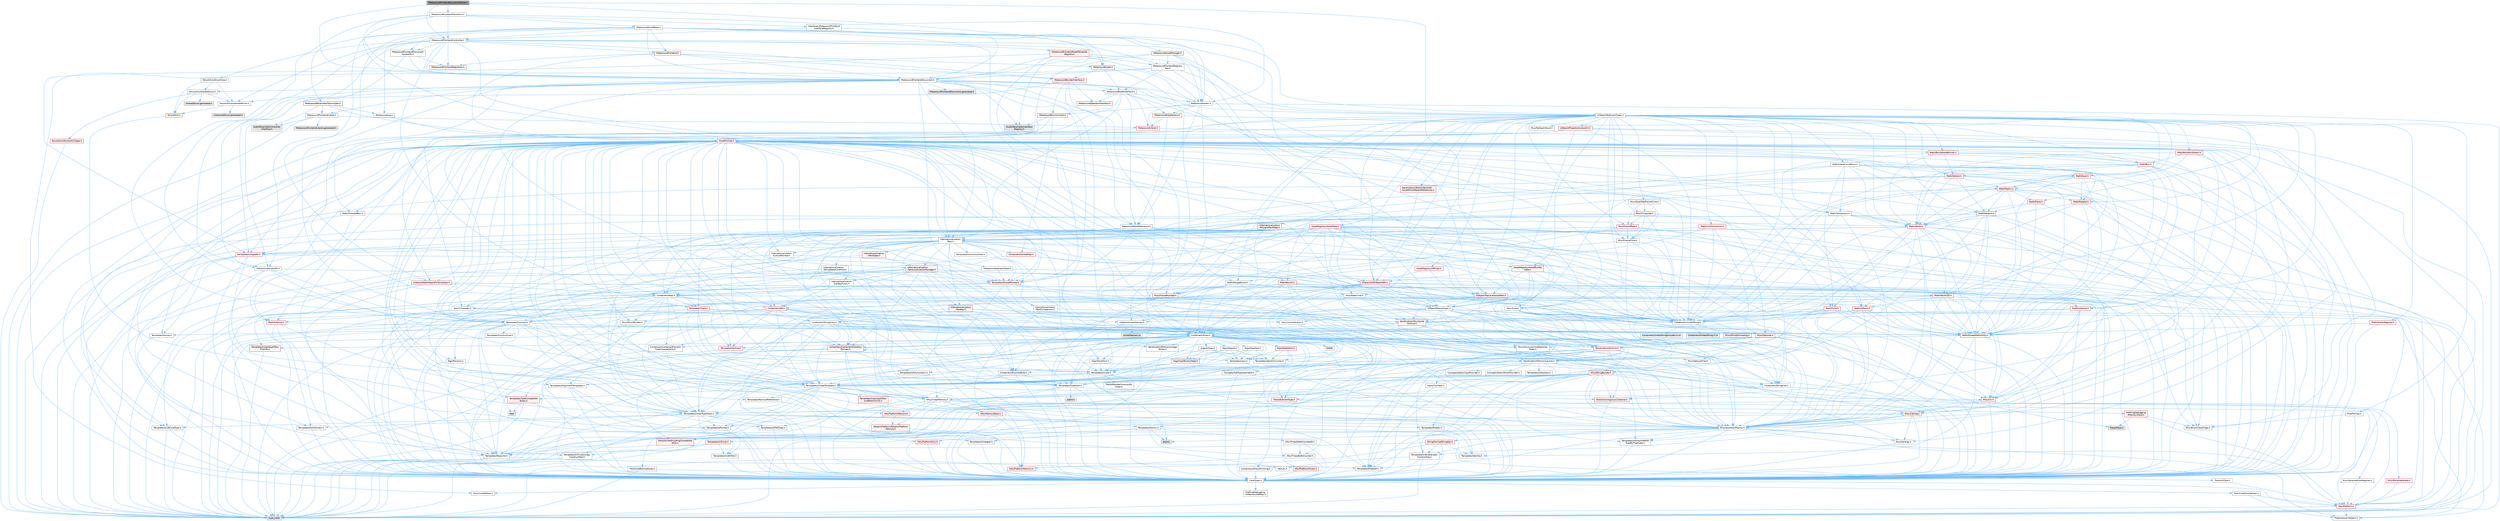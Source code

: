 digraph "MetasoundFrontendSourceInterface.h"
{
 // INTERACTIVE_SVG=YES
 // LATEX_PDF_SIZE
  bgcolor="transparent";
  edge [fontname=Helvetica,fontsize=10,labelfontname=Helvetica,labelfontsize=10];
  node [fontname=Helvetica,fontsize=10,shape=box,height=0.2,width=0.4];
  Node1 [id="Node000001",label="MetasoundFrontendSourceInterface.h",height=0.2,width=0.4,color="gray40", fillcolor="grey60", style="filled", fontcolor="black",tooltip=" "];
  Node1 -> Node2 [id="edge1_Node000001_Node000002",color="steelblue1",style="solid",tooltip=" "];
  Node2 [id="Node000002",label="IAudioParameterInterface\lRegistry.h",height=0.2,width=0.4,color="grey60", fillcolor="#E0E0E0", style="filled",tooltip=" "];
  Node1 -> Node3 [id="edge2_Node000001_Node000003",color="steelblue1",style="solid",tooltip=" "];
  Node3 [id="Node000003",label="MetasoundFrontendDocument.h",height=0.2,width=0.4,color="grey40", fillcolor="white", style="filled",URL="$d2/de7/MetasoundFrontendDocument_8h.html",tooltip=" "];
  Node3 -> Node4 [id="edge3_Node000003_Node000004",color="steelblue1",style="solid",tooltip=" "];
  Node4 [id="Node000004",label="Algo/Transform.h",height=0.2,width=0.4,color="grey40", fillcolor="white", style="filled",URL="$de/d59/Algo_2Transform_8h.html",tooltip=" "];
  Node4 -> Node5 [id="edge4_Node000004_Node000005",color="steelblue1",style="solid",tooltip=" "];
  Node5 [id="Node000005",label="CoreTypes.h",height=0.2,width=0.4,color="grey40", fillcolor="white", style="filled",URL="$dc/dec/CoreTypes_8h.html",tooltip=" "];
  Node5 -> Node6 [id="edge5_Node000005_Node000006",color="steelblue1",style="solid",tooltip=" "];
  Node6 [id="Node000006",label="HAL/Platform.h",height=0.2,width=0.4,color="red", fillcolor="#FFF0F0", style="filled",URL="$d9/dd0/Platform_8h.html",tooltip=" "];
  Node6 -> Node9 [id="edge6_Node000006_Node000009",color="steelblue1",style="solid",tooltip=" "];
  Node9 [id="Node000009",label="type_traits",height=0.2,width=0.4,color="grey60", fillcolor="#E0E0E0", style="filled",tooltip=" "];
  Node6 -> Node10 [id="edge7_Node000006_Node000010",color="steelblue1",style="solid",tooltip=" "];
  Node10 [id="Node000010",label="PreprocessorHelpers.h",height=0.2,width=0.4,color="grey40", fillcolor="white", style="filled",URL="$db/ddb/PreprocessorHelpers_8h.html",tooltip=" "];
  Node5 -> Node16 [id="edge8_Node000005_Node000016",color="steelblue1",style="solid",tooltip=" "];
  Node16 [id="Node000016",label="ProfilingDebugging\l/UMemoryDefines.h",height=0.2,width=0.4,color="grey40", fillcolor="white", style="filled",URL="$d2/da2/UMemoryDefines_8h.html",tooltip=" "];
  Node5 -> Node17 [id="edge9_Node000005_Node000017",color="steelblue1",style="solid",tooltip=" "];
  Node17 [id="Node000017",label="Misc/CoreMiscDefines.h",height=0.2,width=0.4,color="grey40", fillcolor="white", style="filled",URL="$da/d38/CoreMiscDefines_8h.html",tooltip=" "];
  Node17 -> Node6 [id="edge10_Node000017_Node000006",color="steelblue1",style="solid",tooltip=" "];
  Node17 -> Node10 [id="edge11_Node000017_Node000010",color="steelblue1",style="solid",tooltip=" "];
  Node5 -> Node18 [id="edge12_Node000005_Node000018",color="steelblue1",style="solid",tooltip=" "];
  Node18 [id="Node000018",label="Misc/CoreDefines.h",height=0.2,width=0.4,color="grey40", fillcolor="white", style="filled",URL="$d3/dd2/CoreDefines_8h.html",tooltip=" "];
  Node4 -> Node19 [id="edge13_Node000004_Node000019",color="steelblue1",style="solid",tooltip=" "];
  Node19 [id="Node000019",label="Templates/Invoke.h",height=0.2,width=0.4,color="grey40", fillcolor="white", style="filled",URL="$d7/deb/Invoke_8h.html",tooltip=" "];
  Node19 -> Node5 [id="edge14_Node000019_Node000005",color="steelblue1",style="solid",tooltip=" "];
  Node19 -> Node20 [id="edge15_Node000019_Node000020",color="steelblue1",style="solid",tooltip=" "];
  Node20 [id="Node000020",label="Traits/MemberFunctionPtr\lOuter.h",height=0.2,width=0.4,color="grey40", fillcolor="white", style="filled",URL="$db/da7/MemberFunctionPtrOuter_8h.html",tooltip=" "];
  Node19 -> Node21 [id="edge16_Node000019_Node000021",color="steelblue1",style="solid",tooltip=" "];
  Node21 [id="Node000021",label="Templates/UnrealTemplate.h",height=0.2,width=0.4,color="grey40", fillcolor="white", style="filled",URL="$d4/d24/UnrealTemplate_8h.html",tooltip=" "];
  Node21 -> Node5 [id="edge17_Node000021_Node000005",color="steelblue1",style="solid",tooltip=" "];
  Node21 -> Node22 [id="edge18_Node000021_Node000022",color="steelblue1",style="solid",tooltip=" "];
  Node22 [id="Node000022",label="Templates/IsPointer.h",height=0.2,width=0.4,color="grey40", fillcolor="white", style="filled",URL="$d7/d05/IsPointer_8h.html",tooltip=" "];
  Node22 -> Node5 [id="edge19_Node000022_Node000005",color="steelblue1",style="solid",tooltip=" "];
  Node21 -> Node23 [id="edge20_Node000021_Node000023",color="steelblue1",style="solid",tooltip=" "];
  Node23 [id="Node000023",label="HAL/UnrealMemory.h",height=0.2,width=0.4,color="grey40", fillcolor="white", style="filled",URL="$d9/d96/UnrealMemory_8h.html",tooltip=" "];
  Node23 -> Node5 [id="edge21_Node000023_Node000005",color="steelblue1",style="solid",tooltip=" "];
  Node23 -> Node24 [id="edge22_Node000023_Node000024",color="steelblue1",style="solid",tooltip=" "];
  Node24 [id="Node000024",label="GenericPlatform/GenericPlatform\lMemory.h",height=0.2,width=0.4,color="red", fillcolor="#FFF0F0", style="filled",URL="$dd/d22/GenericPlatformMemory_8h.html",tooltip=" "];
  Node24 -> Node5 [id="edge23_Node000024_Node000005",color="steelblue1",style="solid",tooltip=" "];
  Node23 -> Node36 [id="edge24_Node000023_Node000036",color="steelblue1",style="solid",tooltip=" "];
  Node36 [id="Node000036",label="HAL/MemoryBase.h",height=0.2,width=0.4,color="red", fillcolor="#FFF0F0", style="filled",URL="$d6/d9f/MemoryBase_8h.html",tooltip=" "];
  Node36 -> Node5 [id="edge25_Node000036_Node000005",color="steelblue1",style="solid",tooltip=" "];
  Node36 -> Node37 [id="edge26_Node000036_Node000037",color="steelblue1",style="solid",tooltip=" "];
  Node37 [id="Node000037",label="HAL/PlatformAtomics.h",height=0.2,width=0.4,color="red", fillcolor="#FFF0F0", style="filled",URL="$d3/d36/PlatformAtomics_8h.html",tooltip=" "];
  Node37 -> Node5 [id="edge27_Node000037_Node000005",color="steelblue1",style="solid",tooltip=" "];
  Node36 -> Node82 [id="edge28_Node000036_Node000082",color="steelblue1",style="solid",tooltip=" "];
  Node82 [id="Node000082",label="Templates/Atomic.h",height=0.2,width=0.4,color="grey40", fillcolor="white", style="filled",URL="$d3/d91/Atomic_8h.html",tooltip=" "];
  Node82 -> Node83 [id="edge29_Node000082_Node000083",color="steelblue1",style="solid",tooltip=" "];
  Node83 [id="Node000083",label="HAL/ThreadSafeCounter.h",height=0.2,width=0.4,color="grey40", fillcolor="white", style="filled",URL="$dc/dc9/ThreadSafeCounter_8h.html",tooltip=" "];
  Node83 -> Node5 [id="edge30_Node000083_Node000005",color="steelblue1",style="solid",tooltip=" "];
  Node83 -> Node37 [id="edge31_Node000083_Node000037",color="steelblue1",style="solid",tooltip=" "];
  Node82 -> Node84 [id="edge32_Node000082_Node000084",color="steelblue1",style="solid",tooltip=" "];
  Node84 [id="Node000084",label="HAL/ThreadSafeCounter64.h",height=0.2,width=0.4,color="grey40", fillcolor="white", style="filled",URL="$d0/d12/ThreadSafeCounter64_8h.html",tooltip=" "];
  Node84 -> Node5 [id="edge33_Node000084_Node000005",color="steelblue1",style="solid",tooltip=" "];
  Node84 -> Node83 [id="edge34_Node000084_Node000083",color="steelblue1",style="solid",tooltip=" "];
  Node82 -> Node85 [id="edge35_Node000082_Node000085",color="steelblue1",style="solid",tooltip=" "];
  Node85 [id="Node000085",label="Templates/IsIntegral.h",height=0.2,width=0.4,color="grey40", fillcolor="white", style="filled",URL="$da/d64/IsIntegral_8h.html",tooltip=" "];
  Node85 -> Node5 [id="edge36_Node000085_Node000005",color="steelblue1",style="solid",tooltip=" "];
  Node82 -> Node86 [id="edge37_Node000082_Node000086",color="steelblue1",style="solid",tooltip=" "];
  Node86 [id="Node000086",label="Templates/IsTrivial.h",height=0.2,width=0.4,color="red", fillcolor="#FFF0F0", style="filled",URL="$da/d4c/IsTrivial_8h.html",tooltip=" "];
  Node86 -> Node87 [id="edge38_Node000086_Node000087",color="steelblue1",style="solid",tooltip=" "];
  Node87 [id="Node000087",label="Templates/AndOrNot.h",height=0.2,width=0.4,color="grey40", fillcolor="white", style="filled",URL="$db/d0a/AndOrNot_8h.html",tooltip=" "];
  Node87 -> Node5 [id="edge39_Node000087_Node000005",color="steelblue1",style="solid",tooltip=" "];
  Node86 -> Node88 [id="edge40_Node000086_Node000088",color="steelblue1",style="solid",tooltip=" "];
  Node88 [id="Node000088",label="Templates/IsTriviallyCopy\lConstructible.h",height=0.2,width=0.4,color="grey40", fillcolor="white", style="filled",URL="$d3/d78/IsTriviallyCopyConstructible_8h.html",tooltip=" "];
  Node88 -> Node5 [id="edge41_Node000088_Node000005",color="steelblue1",style="solid",tooltip=" "];
  Node88 -> Node9 [id="edge42_Node000088_Node000009",color="steelblue1",style="solid",tooltip=" "];
  Node86 -> Node9 [id="edge43_Node000086_Node000009",color="steelblue1",style="solid",tooltip=" "];
  Node82 -> Node90 [id="edge44_Node000082_Node000090",color="steelblue1",style="solid",tooltip=" "];
  Node90 [id="Node000090",label="Traits/IntType.h",height=0.2,width=0.4,color="grey40", fillcolor="white", style="filled",URL="$d7/deb/IntType_8h.html",tooltip=" "];
  Node90 -> Node6 [id="edge45_Node000090_Node000006",color="steelblue1",style="solid",tooltip=" "];
  Node82 -> Node79 [id="edge46_Node000082_Node000079",color="steelblue1",style="solid",tooltip=" "];
  Node79 [id="Node000079",label="atomic",height=0.2,width=0.4,color="grey60", fillcolor="#E0E0E0", style="filled",tooltip=" "];
  Node23 -> Node91 [id="edge47_Node000023_Node000091",color="steelblue1",style="solid",tooltip=" "];
  Node91 [id="Node000091",label="HAL/PlatformMemory.h",height=0.2,width=0.4,color="red", fillcolor="#FFF0F0", style="filled",URL="$de/d68/PlatformMemory_8h.html",tooltip=" "];
  Node91 -> Node5 [id="edge48_Node000091_Node000005",color="steelblue1",style="solid",tooltip=" "];
  Node91 -> Node24 [id="edge49_Node000091_Node000024",color="steelblue1",style="solid",tooltip=" "];
  Node23 -> Node93 [id="edge50_Node000023_Node000093",color="steelblue1",style="solid",tooltip=" "];
  Node93 [id="Node000093",label="ProfilingDebugging\l/MemoryTrace.h",height=0.2,width=0.4,color="red", fillcolor="#FFF0F0", style="filled",URL="$da/dd7/MemoryTrace_8h.html",tooltip=" "];
  Node93 -> Node6 [id="edge51_Node000093_Node000006",color="steelblue1",style="solid",tooltip=" "];
  Node93 -> Node57 [id="edge52_Node000093_Node000057",color="steelblue1",style="solid",tooltip=" "];
  Node57 [id="Node000057",label="Misc/EnumClassFlags.h",height=0.2,width=0.4,color="grey40", fillcolor="white", style="filled",URL="$d8/de7/EnumClassFlags_8h.html",tooltip=" "];
  Node93 -> Node65 [id="edge53_Node000093_Node000065",color="steelblue1",style="solid",tooltip=" "];
  Node65 [id="Node000065",label="Trace/Trace.h",height=0.2,width=0.4,color="grey60", fillcolor="#E0E0E0", style="filled",tooltip=" "];
  Node23 -> Node22 [id="edge54_Node000023_Node000022",color="steelblue1",style="solid",tooltip=" "];
  Node21 -> Node94 [id="edge55_Node000021_Node000094",color="steelblue1",style="solid",tooltip=" "];
  Node94 [id="Node000094",label="Templates/CopyQualifiers\lAndRefsFromTo.h",height=0.2,width=0.4,color="red", fillcolor="#FFF0F0", style="filled",URL="$d3/db3/CopyQualifiersAndRefsFromTo_8h.html",tooltip=" "];
  Node21 -> Node96 [id="edge56_Node000021_Node000096",color="steelblue1",style="solid",tooltip=" "];
  Node96 [id="Node000096",label="Templates/UnrealTypeTraits.h",height=0.2,width=0.4,color="grey40", fillcolor="white", style="filled",URL="$d2/d2d/UnrealTypeTraits_8h.html",tooltip=" "];
  Node96 -> Node5 [id="edge57_Node000096_Node000005",color="steelblue1",style="solid",tooltip=" "];
  Node96 -> Node22 [id="edge58_Node000096_Node000022",color="steelblue1",style="solid",tooltip=" "];
  Node96 -> Node49 [id="edge59_Node000096_Node000049",color="steelblue1",style="solid",tooltip=" "];
  Node49 [id="Node000049",label="Misc/AssertionMacros.h",height=0.2,width=0.4,color="grey40", fillcolor="white", style="filled",URL="$d0/dfa/AssertionMacros_8h.html",tooltip=" "];
  Node49 -> Node5 [id="edge60_Node000049_Node000005",color="steelblue1",style="solid",tooltip=" "];
  Node49 -> Node6 [id="edge61_Node000049_Node000006",color="steelblue1",style="solid",tooltip=" "];
  Node49 -> Node50 [id="edge62_Node000049_Node000050",color="steelblue1",style="solid",tooltip=" "];
  Node50 [id="Node000050",label="HAL/PlatformMisc.h",height=0.2,width=0.4,color="red", fillcolor="#FFF0F0", style="filled",URL="$d0/df5/PlatformMisc_8h.html",tooltip=" "];
  Node50 -> Node5 [id="edge63_Node000050_Node000005",color="steelblue1",style="solid",tooltip=" "];
  Node49 -> Node10 [id="edge64_Node000049_Node000010",color="steelblue1",style="solid",tooltip=" "];
  Node49 -> Node66 [id="edge65_Node000049_Node000066",color="steelblue1",style="solid",tooltip=" "];
  Node66 [id="Node000066",label="Templates/EnableIf.h",height=0.2,width=0.4,color="grey40", fillcolor="white", style="filled",URL="$d7/d60/EnableIf_8h.html",tooltip=" "];
  Node66 -> Node5 [id="edge66_Node000066_Node000005",color="steelblue1",style="solid",tooltip=" "];
  Node49 -> Node67 [id="edge67_Node000049_Node000067",color="steelblue1",style="solid",tooltip=" "];
  Node67 [id="Node000067",label="Templates/IsArrayOrRefOf\lTypeByPredicate.h",height=0.2,width=0.4,color="grey40", fillcolor="white", style="filled",URL="$d6/da1/IsArrayOrRefOfTypeByPredicate_8h.html",tooltip=" "];
  Node67 -> Node5 [id="edge68_Node000067_Node000005",color="steelblue1",style="solid",tooltip=" "];
  Node49 -> Node68 [id="edge69_Node000049_Node000068",color="steelblue1",style="solid",tooltip=" "];
  Node68 [id="Node000068",label="Templates/IsValidVariadic\lFunctionArg.h",height=0.2,width=0.4,color="grey40", fillcolor="white", style="filled",URL="$d0/dc8/IsValidVariadicFunctionArg_8h.html",tooltip=" "];
  Node68 -> Node5 [id="edge70_Node000068_Node000005",color="steelblue1",style="solid",tooltip=" "];
  Node68 -> Node69 [id="edge71_Node000068_Node000069",color="steelblue1",style="solid",tooltip=" "];
  Node69 [id="Node000069",label="IsEnum.h",height=0.2,width=0.4,color="grey40", fillcolor="white", style="filled",URL="$d4/de5/IsEnum_8h.html",tooltip=" "];
  Node68 -> Node9 [id="edge72_Node000068_Node000009",color="steelblue1",style="solid",tooltip=" "];
  Node49 -> Node70 [id="edge73_Node000049_Node000070",color="steelblue1",style="solid",tooltip=" "];
  Node70 [id="Node000070",label="Traits/IsCharEncodingCompatible\lWith.h",height=0.2,width=0.4,color="red", fillcolor="#FFF0F0", style="filled",URL="$df/dd1/IsCharEncodingCompatibleWith_8h.html",tooltip=" "];
  Node70 -> Node9 [id="edge74_Node000070_Node000009",color="steelblue1",style="solid",tooltip=" "];
  Node49 -> Node72 [id="edge75_Node000049_Node000072",color="steelblue1",style="solid",tooltip=" "];
  Node72 [id="Node000072",label="Misc/VarArgs.h",height=0.2,width=0.4,color="grey40", fillcolor="white", style="filled",URL="$d5/d6f/VarArgs_8h.html",tooltip=" "];
  Node72 -> Node5 [id="edge76_Node000072_Node000005",color="steelblue1",style="solid",tooltip=" "];
  Node49 -> Node73 [id="edge77_Node000049_Node000073",color="steelblue1",style="solid",tooltip=" "];
  Node73 [id="Node000073",label="String/FormatStringSan.h",height=0.2,width=0.4,color="red", fillcolor="#FFF0F0", style="filled",URL="$d3/d8b/FormatStringSan_8h.html",tooltip=" "];
  Node73 -> Node9 [id="edge78_Node000073_Node000009",color="steelblue1",style="solid",tooltip=" "];
  Node73 -> Node5 [id="edge79_Node000073_Node000005",color="steelblue1",style="solid",tooltip=" "];
  Node73 -> Node74 [id="edge80_Node000073_Node000074",color="steelblue1",style="solid",tooltip=" "];
  Node74 [id="Node000074",label="Templates/Requires.h",height=0.2,width=0.4,color="grey40", fillcolor="white", style="filled",URL="$dc/d96/Requires_8h.html",tooltip=" "];
  Node74 -> Node66 [id="edge81_Node000074_Node000066",color="steelblue1",style="solid",tooltip=" "];
  Node74 -> Node9 [id="edge82_Node000074_Node000009",color="steelblue1",style="solid",tooltip=" "];
  Node73 -> Node75 [id="edge83_Node000073_Node000075",color="steelblue1",style="solid",tooltip=" "];
  Node75 [id="Node000075",label="Templates/Identity.h",height=0.2,width=0.4,color="grey40", fillcolor="white", style="filled",URL="$d0/dd5/Identity_8h.html",tooltip=" "];
  Node73 -> Node68 [id="edge84_Node000073_Node000068",color="steelblue1",style="solid",tooltip=" "];
  Node49 -> Node79 [id="edge85_Node000049_Node000079",color="steelblue1",style="solid",tooltip=" "];
  Node96 -> Node87 [id="edge86_Node000096_Node000087",color="steelblue1",style="solid",tooltip=" "];
  Node96 -> Node66 [id="edge87_Node000096_Node000066",color="steelblue1",style="solid",tooltip=" "];
  Node96 -> Node97 [id="edge88_Node000096_Node000097",color="steelblue1",style="solid",tooltip=" "];
  Node97 [id="Node000097",label="Templates/IsArithmetic.h",height=0.2,width=0.4,color="grey40", fillcolor="white", style="filled",URL="$d2/d5d/IsArithmetic_8h.html",tooltip=" "];
  Node97 -> Node5 [id="edge89_Node000097_Node000005",color="steelblue1",style="solid",tooltip=" "];
  Node96 -> Node69 [id="edge90_Node000096_Node000069",color="steelblue1",style="solid",tooltip=" "];
  Node96 -> Node98 [id="edge91_Node000096_Node000098",color="steelblue1",style="solid",tooltip=" "];
  Node98 [id="Node000098",label="Templates/Models.h",height=0.2,width=0.4,color="grey40", fillcolor="white", style="filled",URL="$d3/d0c/Models_8h.html",tooltip=" "];
  Node98 -> Node75 [id="edge92_Node000098_Node000075",color="steelblue1",style="solid",tooltip=" "];
  Node96 -> Node99 [id="edge93_Node000096_Node000099",color="steelblue1",style="solid",tooltip=" "];
  Node99 [id="Node000099",label="Templates/IsPODType.h",height=0.2,width=0.4,color="grey40", fillcolor="white", style="filled",URL="$d7/db1/IsPODType_8h.html",tooltip=" "];
  Node99 -> Node5 [id="edge94_Node000099_Node000005",color="steelblue1",style="solid",tooltip=" "];
  Node96 -> Node100 [id="edge95_Node000096_Node000100",color="steelblue1",style="solid",tooltip=" "];
  Node100 [id="Node000100",label="Templates/IsUECoreType.h",height=0.2,width=0.4,color="grey40", fillcolor="white", style="filled",URL="$d1/db8/IsUECoreType_8h.html",tooltip=" "];
  Node100 -> Node5 [id="edge96_Node000100_Node000005",color="steelblue1",style="solid",tooltip=" "];
  Node100 -> Node9 [id="edge97_Node000100_Node000009",color="steelblue1",style="solid",tooltip=" "];
  Node96 -> Node88 [id="edge98_Node000096_Node000088",color="steelblue1",style="solid",tooltip=" "];
  Node21 -> Node101 [id="edge99_Node000021_Node000101",color="steelblue1",style="solid",tooltip=" "];
  Node101 [id="Node000101",label="Templates/RemoveReference.h",height=0.2,width=0.4,color="grey40", fillcolor="white", style="filled",URL="$da/dbe/RemoveReference_8h.html",tooltip=" "];
  Node101 -> Node5 [id="edge100_Node000101_Node000005",color="steelblue1",style="solid",tooltip=" "];
  Node21 -> Node74 [id="edge101_Node000021_Node000074",color="steelblue1",style="solid",tooltip=" "];
  Node21 -> Node102 [id="edge102_Node000021_Node000102",color="steelblue1",style="solid",tooltip=" "];
  Node102 [id="Node000102",label="Templates/TypeCompatible\lBytes.h",height=0.2,width=0.4,color="red", fillcolor="#FFF0F0", style="filled",URL="$df/d0a/TypeCompatibleBytes_8h.html",tooltip=" "];
  Node102 -> Node5 [id="edge103_Node000102_Node000005",color="steelblue1",style="solid",tooltip=" "];
  Node102 -> Node41 [id="edge104_Node000102_Node000041",color="steelblue1",style="solid",tooltip=" "];
  Node41 [id="Node000041",label="new",height=0.2,width=0.4,color="grey60", fillcolor="#E0E0E0", style="filled",tooltip=" "];
  Node102 -> Node9 [id="edge105_Node000102_Node000009",color="steelblue1",style="solid",tooltip=" "];
  Node21 -> Node75 [id="edge106_Node000021_Node000075",color="steelblue1",style="solid",tooltip=" "];
  Node21 -> Node27 [id="edge107_Node000021_Node000027",color="steelblue1",style="solid",tooltip=" "];
  Node27 [id="Node000027",label="Traits/IsContiguousContainer.h",height=0.2,width=0.4,color="red", fillcolor="#FFF0F0", style="filled",URL="$d5/d3c/IsContiguousContainer_8h.html",tooltip=" "];
  Node27 -> Node5 [id="edge108_Node000027_Node000005",color="steelblue1",style="solid",tooltip=" "];
  Node21 -> Node103 [id="edge109_Node000021_Node000103",color="steelblue1",style="solid",tooltip=" "];
  Node103 [id="Node000103",label="Traits/UseBitwiseSwap.h",height=0.2,width=0.4,color="grey40", fillcolor="white", style="filled",URL="$db/df3/UseBitwiseSwap_8h.html",tooltip=" "];
  Node103 -> Node5 [id="edge110_Node000103_Node000005",color="steelblue1",style="solid",tooltip=" "];
  Node103 -> Node9 [id="edge111_Node000103_Node000009",color="steelblue1",style="solid",tooltip=" "];
  Node21 -> Node9 [id="edge112_Node000021_Node000009",color="steelblue1",style="solid",tooltip=" "];
  Node19 -> Node9 [id="edge113_Node000019_Node000009",color="steelblue1",style="solid",tooltip=" "];
  Node3 -> Node104 [id="edge114_Node000003_Node000104",color="steelblue1",style="solid",tooltip=" "];
  Node104 [id="Node000104",label="Containers/Array.h",height=0.2,width=0.4,color="grey40", fillcolor="white", style="filled",URL="$df/dd0/Array_8h.html",tooltip=" "];
  Node104 -> Node5 [id="edge115_Node000104_Node000005",color="steelblue1",style="solid",tooltip=" "];
  Node104 -> Node49 [id="edge116_Node000104_Node000049",color="steelblue1",style="solid",tooltip=" "];
  Node104 -> Node105 [id="edge117_Node000104_Node000105",color="steelblue1",style="solid",tooltip=" "];
  Node105 [id="Node000105",label="Misc/IntrusiveUnsetOptional\lState.h",height=0.2,width=0.4,color="grey40", fillcolor="white", style="filled",URL="$d2/d0a/IntrusiveUnsetOptionalState_8h.html",tooltip=" "];
  Node105 -> Node106 [id="edge118_Node000105_Node000106",color="steelblue1",style="solid",tooltip=" "];
  Node106 [id="Node000106",label="Misc/OptionalFwd.h",height=0.2,width=0.4,color="grey40", fillcolor="white", style="filled",URL="$dc/d50/OptionalFwd_8h.html",tooltip=" "];
  Node104 -> Node107 [id="edge119_Node000104_Node000107",color="steelblue1",style="solid",tooltip=" "];
  Node107 [id="Node000107",label="Misc/ReverseIterate.h",height=0.2,width=0.4,color="red", fillcolor="#FFF0F0", style="filled",URL="$db/de3/ReverseIterate_8h.html",tooltip=" "];
  Node107 -> Node6 [id="edge120_Node000107_Node000006",color="steelblue1",style="solid",tooltip=" "];
  Node104 -> Node23 [id="edge121_Node000104_Node000023",color="steelblue1",style="solid",tooltip=" "];
  Node104 -> Node96 [id="edge122_Node000104_Node000096",color="steelblue1",style="solid",tooltip=" "];
  Node104 -> Node21 [id="edge123_Node000104_Node000021",color="steelblue1",style="solid",tooltip=" "];
  Node104 -> Node109 [id="edge124_Node000104_Node000109",color="steelblue1",style="solid",tooltip=" "];
  Node109 [id="Node000109",label="Containers/AllowShrinking.h",height=0.2,width=0.4,color="grey40", fillcolor="white", style="filled",URL="$d7/d1a/AllowShrinking_8h.html",tooltip=" "];
  Node109 -> Node5 [id="edge125_Node000109_Node000005",color="steelblue1",style="solid",tooltip=" "];
  Node104 -> Node110 [id="edge126_Node000104_Node000110",color="steelblue1",style="solid",tooltip=" "];
  Node110 [id="Node000110",label="Containers/ContainerAllocation\lPolicies.h",height=0.2,width=0.4,color="red", fillcolor="#FFF0F0", style="filled",URL="$d7/dff/ContainerAllocationPolicies_8h.html",tooltip=" "];
  Node110 -> Node5 [id="edge127_Node000110_Node000005",color="steelblue1",style="solid",tooltip=" "];
  Node110 -> Node110 [id="edge128_Node000110_Node000110",color="steelblue1",style="solid",tooltip=" "];
  Node110 -> Node23 [id="edge129_Node000110_Node000023",color="steelblue1",style="solid",tooltip=" "];
  Node110 -> Node49 [id="edge130_Node000110_Node000049",color="steelblue1",style="solid",tooltip=" "];
  Node110 -> Node120 [id="edge131_Node000110_Node000120",color="steelblue1",style="solid",tooltip=" "];
  Node120 [id="Node000120",label="Templates/IsPolymorphic.h",height=0.2,width=0.4,color="grey40", fillcolor="white", style="filled",URL="$dc/d20/IsPolymorphic_8h.html",tooltip=" "];
  Node110 -> Node102 [id="edge132_Node000110_Node000102",color="steelblue1",style="solid",tooltip=" "];
  Node110 -> Node9 [id="edge133_Node000110_Node000009",color="steelblue1",style="solid",tooltip=" "];
  Node104 -> Node122 [id="edge134_Node000104_Node000122",color="steelblue1",style="solid",tooltip=" "];
  Node122 [id="Node000122",label="Containers/ContainerElement\lTypeCompatibility.h",height=0.2,width=0.4,color="grey40", fillcolor="white", style="filled",URL="$df/ddf/ContainerElementTypeCompatibility_8h.html",tooltip=" "];
  Node122 -> Node5 [id="edge135_Node000122_Node000005",color="steelblue1",style="solid",tooltip=" "];
  Node122 -> Node96 [id="edge136_Node000122_Node000096",color="steelblue1",style="solid",tooltip=" "];
  Node104 -> Node123 [id="edge137_Node000104_Node000123",color="steelblue1",style="solid",tooltip=" "];
  Node123 [id="Node000123",label="Serialization/Archive.h",height=0.2,width=0.4,color="red", fillcolor="#FFF0F0", style="filled",URL="$d7/d3b/Archive_8h.html",tooltip=" "];
  Node123 -> Node5 [id="edge138_Node000123_Node000005",color="steelblue1",style="solid",tooltip=" "];
  Node123 -> Node49 [id="edge139_Node000123_Node000049",color="steelblue1",style="solid",tooltip=" "];
  Node123 -> Node72 [id="edge140_Node000123_Node000072",color="steelblue1",style="solid",tooltip=" "];
  Node123 -> Node66 [id="edge141_Node000123_Node000066",color="steelblue1",style="solid",tooltip=" "];
  Node123 -> Node67 [id="edge142_Node000123_Node000067",color="steelblue1",style="solid",tooltip=" "];
  Node123 -> Node68 [id="edge143_Node000123_Node000068",color="steelblue1",style="solid",tooltip=" "];
  Node123 -> Node21 [id="edge144_Node000123_Node000021",color="steelblue1",style="solid",tooltip=" "];
  Node123 -> Node70 [id="edge145_Node000123_Node000070",color="steelblue1",style="solid",tooltip=" "];
  Node104 -> Node133 [id="edge146_Node000104_Node000133",color="steelblue1",style="solid",tooltip=" "];
  Node133 [id="Node000133",label="Serialization/MemoryImage\lWriter.h",height=0.2,width=0.4,color="grey40", fillcolor="white", style="filled",URL="$d0/d08/MemoryImageWriter_8h.html",tooltip=" "];
  Node133 -> Node5 [id="edge147_Node000133_Node000005",color="steelblue1",style="solid",tooltip=" "];
  Node133 -> Node134 [id="edge148_Node000133_Node000134",color="steelblue1",style="solid",tooltip=" "];
  Node134 [id="Node000134",label="Serialization/MemoryLayout.h",height=0.2,width=0.4,color="grey40", fillcolor="white", style="filled",URL="$d7/d66/MemoryLayout_8h.html",tooltip=" "];
  Node134 -> Node135 [id="edge149_Node000134_Node000135",color="steelblue1",style="solid",tooltip=" "];
  Node135 [id="Node000135",label="Concepts/StaticClassProvider.h",height=0.2,width=0.4,color="grey40", fillcolor="white", style="filled",URL="$dd/d83/StaticClassProvider_8h.html",tooltip=" "];
  Node134 -> Node136 [id="edge150_Node000134_Node000136",color="steelblue1",style="solid",tooltip=" "];
  Node136 [id="Node000136",label="Concepts/StaticStructProvider.h",height=0.2,width=0.4,color="grey40", fillcolor="white", style="filled",URL="$d5/d77/StaticStructProvider_8h.html",tooltip=" "];
  Node134 -> Node137 [id="edge151_Node000134_Node000137",color="steelblue1",style="solid",tooltip=" "];
  Node137 [id="Node000137",label="Containers/EnumAsByte.h",height=0.2,width=0.4,color="grey40", fillcolor="white", style="filled",URL="$d6/d9a/EnumAsByte_8h.html",tooltip=" "];
  Node137 -> Node5 [id="edge152_Node000137_Node000005",color="steelblue1",style="solid",tooltip=" "];
  Node137 -> Node99 [id="edge153_Node000137_Node000099",color="steelblue1",style="solid",tooltip=" "];
  Node137 -> Node138 [id="edge154_Node000137_Node000138",color="steelblue1",style="solid",tooltip=" "];
  Node138 [id="Node000138",label="Templates/TypeHash.h",height=0.2,width=0.4,color="grey40", fillcolor="white", style="filled",URL="$d1/d62/TypeHash_8h.html",tooltip=" "];
  Node138 -> Node5 [id="edge155_Node000138_Node000005",color="steelblue1",style="solid",tooltip=" "];
  Node138 -> Node74 [id="edge156_Node000138_Node000074",color="steelblue1",style="solid",tooltip=" "];
  Node138 -> Node139 [id="edge157_Node000138_Node000139",color="steelblue1",style="solid",tooltip=" "];
  Node139 [id="Node000139",label="Misc/Crc.h",height=0.2,width=0.4,color="red", fillcolor="#FFF0F0", style="filled",URL="$d4/dd2/Crc_8h.html",tooltip=" "];
  Node139 -> Node5 [id="edge158_Node000139_Node000005",color="steelblue1",style="solid",tooltip=" "];
  Node139 -> Node49 [id="edge159_Node000139_Node000049",color="steelblue1",style="solid",tooltip=" "];
  Node139 -> Node140 [id="edge160_Node000139_Node000140",color="steelblue1",style="solid",tooltip=" "];
  Node140 [id="Node000140",label="Misc/CString.h",height=0.2,width=0.4,color="red", fillcolor="#FFF0F0", style="filled",URL="$d2/d49/CString_8h.html",tooltip=" "];
  Node140 -> Node5 [id="edge161_Node000140_Node000005",color="steelblue1",style="solid",tooltip=" "];
  Node140 -> Node49 [id="edge162_Node000140_Node000049",color="steelblue1",style="solid",tooltip=" "];
  Node140 -> Node72 [id="edge163_Node000140_Node000072",color="steelblue1",style="solid",tooltip=" "];
  Node140 -> Node67 [id="edge164_Node000140_Node000067",color="steelblue1",style="solid",tooltip=" "];
  Node140 -> Node68 [id="edge165_Node000140_Node000068",color="steelblue1",style="solid",tooltip=" "];
  Node140 -> Node70 [id="edge166_Node000140_Node000070",color="steelblue1",style="solid",tooltip=" "];
  Node139 -> Node96 [id="edge167_Node000139_Node000096",color="steelblue1",style="solid",tooltip=" "];
  Node138 -> Node144 [id="edge168_Node000138_Node000144",color="steelblue1",style="solid",tooltip=" "];
  Node144 [id="Node000144",label="stdint.h",height=0.2,width=0.4,color="grey60", fillcolor="#E0E0E0", style="filled",tooltip=" "];
  Node138 -> Node9 [id="edge169_Node000138_Node000009",color="steelblue1",style="solid",tooltip=" "];
  Node134 -> Node52 [id="edge170_Node000134_Node000052",color="steelblue1",style="solid",tooltip=" "];
  Node52 [id="Node000052",label="Containers/StringFwd.h",height=0.2,width=0.4,color="grey40", fillcolor="white", style="filled",URL="$df/d37/StringFwd_8h.html",tooltip=" "];
  Node52 -> Node5 [id="edge171_Node000052_Node000005",color="steelblue1",style="solid",tooltip=" "];
  Node52 -> Node53 [id="edge172_Node000052_Node000053",color="steelblue1",style="solid",tooltip=" "];
  Node53 [id="Node000053",label="Traits/ElementType.h",height=0.2,width=0.4,color="red", fillcolor="#FFF0F0", style="filled",URL="$d5/d4f/ElementType_8h.html",tooltip=" "];
  Node53 -> Node6 [id="edge173_Node000053_Node000006",color="steelblue1",style="solid",tooltip=" "];
  Node53 -> Node9 [id="edge174_Node000053_Node000009",color="steelblue1",style="solid",tooltip=" "];
  Node52 -> Node27 [id="edge175_Node000052_Node000027",color="steelblue1",style="solid",tooltip=" "];
  Node134 -> Node23 [id="edge176_Node000134_Node000023",color="steelblue1",style="solid",tooltip=" "];
  Node134 -> Node145 [id="edge177_Node000134_Node000145",color="steelblue1",style="solid",tooltip=" "];
  Node145 [id="Node000145",label="Misc/DelayedAutoRegister.h",height=0.2,width=0.4,color="grey40", fillcolor="white", style="filled",URL="$d1/dda/DelayedAutoRegister_8h.html",tooltip=" "];
  Node145 -> Node6 [id="edge178_Node000145_Node000006",color="steelblue1",style="solid",tooltip=" "];
  Node134 -> Node66 [id="edge179_Node000134_Node000066",color="steelblue1",style="solid",tooltip=" "];
  Node134 -> Node146 [id="edge180_Node000134_Node000146",color="steelblue1",style="solid",tooltip=" "];
  Node146 [id="Node000146",label="Templates/IsAbstract.h",height=0.2,width=0.4,color="grey40", fillcolor="white", style="filled",URL="$d8/db7/IsAbstract_8h.html",tooltip=" "];
  Node134 -> Node120 [id="edge181_Node000134_Node000120",color="steelblue1",style="solid",tooltip=" "];
  Node134 -> Node98 [id="edge182_Node000134_Node000098",color="steelblue1",style="solid",tooltip=" "];
  Node134 -> Node21 [id="edge183_Node000134_Node000021",color="steelblue1",style="solid",tooltip=" "];
  Node104 -> Node147 [id="edge184_Node000104_Node000147",color="steelblue1",style="solid",tooltip=" "];
  Node147 [id="Node000147",label="Algo/Heapify.h",height=0.2,width=0.4,color="grey40", fillcolor="white", style="filled",URL="$d0/d2a/Heapify_8h.html",tooltip=" "];
  Node147 -> Node148 [id="edge185_Node000147_Node000148",color="steelblue1",style="solid",tooltip=" "];
  Node148 [id="Node000148",label="Algo/Impl/BinaryHeap.h",height=0.2,width=0.4,color="red", fillcolor="#FFF0F0", style="filled",URL="$d7/da3/Algo_2Impl_2BinaryHeap_8h.html",tooltip=" "];
  Node148 -> Node19 [id="edge186_Node000148_Node000019",color="steelblue1",style="solid",tooltip=" "];
  Node148 -> Node9 [id="edge187_Node000148_Node000009",color="steelblue1",style="solid",tooltip=" "];
  Node147 -> Node151 [id="edge188_Node000147_Node000151",color="steelblue1",style="solid",tooltip=" "];
  Node151 [id="Node000151",label="Templates/IdentityFunctor.h",height=0.2,width=0.4,color="grey40", fillcolor="white", style="filled",URL="$d7/d2e/IdentityFunctor_8h.html",tooltip=" "];
  Node151 -> Node6 [id="edge189_Node000151_Node000006",color="steelblue1",style="solid",tooltip=" "];
  Node147 -> Node19 [id="edge190_Node000147_Node000019",color="steelblue1",style="solid",tooltip=" "];
  Node147 -> Node152 [id="edge191_Node000147_Node000152",color="steelblue1",style="solid",tooltip=" "];
  Node152 [id="Node000152",label="Templates/Less.h",height=0.2,width=0.4,color="grey40", fillcolor="white", style="filled",URL="$de/dc8/Less_8h.html",tooltip=" "];
  Node152 -> Node5 [id="edge192_Node000152_Node000005",color="steelblue1",style="solid",tooltip=" "];
  Node152 -> Node21 [id="edge193_Node000152_Node000021",color="steelblue1",style="solid",tooltip=" "];
  Node147 -> Node21 [id="edge194_Node000147_Node000021",color="steelblue1",style="solid",tooltip=" "];
  Node104 -> Node153 [id="edge195_Node000104_Node000153",color="steelblue1",style="solid",tooltip=" "];
  Node153 [id="Node000153",label="Algo/HeapSort.h",height=0.2,width=0.4,color="grey40", fillcolor="white", style="filled",URL="$d3/d92/HeapSort_8h.html",tooltip=" "];
  Node153 -> Node148 [id="edge196_Node000153_Node000148",color="steelblue1",style="solid",tooltip=" "];
  Node153 -> Node151 [id="edge197_Node000153_Node000151",color="steelblue1",style="solid",tooltip=" "];
  Node153 -> Node152 [id="edge198_Node000153_Node000152",color="steelblue1",style="solid",tooltip=" "];
  Node153 -> Node21 [id="edge199_Node000153_Node000021",color="steelblue1",style="solid",tooltip=" "];
  Node104 -> Node154 [id="edge200_Node000104_Node000154",color="steelblue1",style="solid",tooltip=" "];
  Node154 [id="Node000154",label="Algo/IsHeap.h",height=0.2,width=0.4,color="grey40", fillcolor="white", style="filled",URL="$de/d32/IsHeap_8h.html",tooltip=" "];
  Node154 -> Node148 [id="edge201_Node000154_Node000148",color="steelblue1",style="solid",tooltip=" "];
  Node154 -> Node151 [id="edge202_Node000154_Node000151",color="steelblue1",style="solid",tooltip=" "];
  Node154 -> Node19 [id="edge203_Node000154_Node000019",color="steelblue1",style="solid",tooltip=" "];
  Node154 -> Node152 [id="edge204_Node000154_Node000152",color="steelblue1",style="solid",tooltip=" "];
  Node154 -> Node21 [id="edge205_Node000154_Node000021",color="steelblue1",style="solid",tooltip=" "];
  Node104 -> Node148 [id="edge206_Node000104_Node000148",color="steelblue1",style="solid",tooltip=" "];
  Node104 -> Node155 [id="edge207_Node000104_Node000155",color="steelblue1",style="solid",tooltip=" "];
  Node155 [id="Node000155",label="Algo/StableSort.h",height=0.2,width=0.4,color="red", fillcolor="#FFF0F0", style="filled",URL="$d7/d3c/StableSort_8h.html",tooltip=" "];
  Node155 -> Node151 [id="edge208_Node000155_Node000151",color="steelblue1",style="solid",tooltip=" "];
  Node155 -> Node19 [id="edge209_Node000155_Node000019",color="steelblue1",style="solid",tooltip=" "];
  Node155 -> Node152 [id="edge210_Node000155_Node000152",color="steelblue1",style="solid",tooltip=" "];
  Node155 -> Node21 [id="edge211_Node000155_Node000021",color="steelblue1",style="solid",tooltip=" "];
  Node104 -> Node158 [id="edge212_Node000104_Node000158",color="steelblue1",style="solid",tooltip=" "];
  Node158 [id="Node000158",label="Concepts/GetTypeHashable.h",height=0.2,width=0.4,color="grey40", fillcolor="white", style="filled",URL="$d3/da2/GetTypeHashable_8h.html",tooltip=" "];
  Node158 -> Node5 [id="edge213_Node000158_Node000005",color="steelblue1",style="solid",tooltip=" "];
  Node158 -> Node138 [id="edge214_Node000158_Node000138",color="steelblue1",style="solid",tooltip=" "];
  Node104 -> Node151 [id="edge215_Node000104_Node000151",color="steelblue1",style="solid",tooltip=" "];
  Node104 -> Node19 [id="edge216_Node000104_Node000019",color="steelblue1",style="solid",tooltip=" "];
  Node104 -> Node152 [id="edge217_Node000104_Node000152",color="steelblue1",style="solid",tooltip=" "];
  Node104 -> Node159 [id="edge218_Node000104_Node000159",color="steelblue1",style="solid",tooltip=" "];
  Node159 [id="Node000159",label="Templates/LosesQualifiers\lFromTo.h",height=0.2,width=0.4,color="red", fillcolor="#FFF0F0", style="filled",URL="$d2/db3/LosesQualifiersFromTo_8h.html",tooltip=" "];
  Node159 -> Node9 [id="edge219_Node000159_Node000009",color="steelblue1",style="solid",tooltip=" "];
  Node104 -> Node74 [id="edge220_Node000104_Node000074",color="steelblue1",style="solid",tooltip=" "];
  Node104 -> Node160 [id="edge221_Node000104_Node000160",color="steelblue1",style="solid",tooltip=" "];
  Node160 [id="Node000160",label="Templates/Sorting.h",height=0.2,width=0.4,color="red", fillcolor="#FFF0F0", style="filled",URL="$d3/d9e/Sorting_8h.html",tooltip=" "];
  Node160 -> Node5 [id="edge222_Node000160_Node000005",color="steelblue1",style="solid",tooltip=" "];
  Node160 -> Node152 [id="edge223_Node000160_Node000152",color="steelblue1",style="solid",tooltip=" "];
  Node104 -> Node164 [id="edge224_Node000104_Node000164",color="steelblue1",style="solid",tooltip=" "];
  Node164 [id="Node000164",label="Templates/AlignmentTemplates.h",height=0.2,width=0.4,color="grey40", fillcolor="white", style="filled",URL="$dd/d32/AlignmentTemplates_8h.html",tooltip=" "];
  Node164 -> Node5 [id="edge225_Node000164_Node000005",color="steelblue1",style="solid",tooltip=" "];
  Node164 -> Node85 [id="edge226_Node000164_Node000085",color="steelblue1",style="solid",tooltip=" "];
  Node164 -> Node22 [id="edge227_Node000164_Node000022",color="steelblue1",style="solid",tooltip=" "];
  Node104 -> Node53 [id="edge228_Node000104_Node000053",color="steelblue1",style="solid",tooltip=" "];
  Node104 -> Node118 [id="edge229_Node000104_Node000118",color="steelblue1",style="solid",tooltip=" "];
  Node118 [id="Node000118",label="limits",height=0.2,width=0.4,color="grey60", fillcolor="#E0E0E0", style="filled",tooltip=" "];
  Node104 -> Node9 [id="edge230_Node000104_Node000009",color="steelblue1",style="solid",tooltip=" "];
  Node3 -> Node165 [id="edge231_Node000003_Node000165",color="steelblue1",style="solid",tooltip=" "];
  Node165 [id="Node000165",label="Containers/Map.h",height=0.2,width=0.4,color="grey40", fillcolor="white", style="filled",URL="$df/d79/Map_8h.html",tooltip=" "];
  Node165 -> Node5 [id="edge232_Node000165_Node000005",color="steelblue1",style="solid",tooltip=" "];
  Node165 -> Node166 [id="edge233_Node000165_Node000166",color="steelblue1",style="solid",tooltip=" "];
  Node166 [id="Node000166",label="Algo/Reverse.h",height=0.2,width=0.4,color="grey40", fillcolor="white", style="filled",URL="$d5/d93/Reverse_8h.html",tooltip=" "];
  Node166 -> Node5 [id="edge234_Node000166_Node000005",color="steelblue1",style="solid",tooltip=" "];
  Node166 -> Node21 [id="edge235_Node000166_Node000021",color="steelblue1",style="solid",tooltip=" "];
  Node165 -> Node122 [id="edge236_Node000165_Node000122",color="steelblue1",style="solid",tooltip=" "];
  Node165 -> Node167 [id="edge237_Node000165_Node000167",color="steelblue1",style="solid",tooltip=" "];
  Node167 [id="Node000167",label="Containers/Set.h",height=0.2,width=0.4,color="red", fillcolor="#FFF0F0", style="filled",URL="$d4/d45/Set_8h.html",tooltip=" "];
  Node167 -> Node110 [id="edge238_Node000167_Node000110",color="steelblue1",style="solid",tooltip=" "];
  Node167 -> Node122 [id="edge239_Node000167_Node000122",color="steelblue1",style="solid",tooltip=" "];
  Node167 -> Node163 [id="edge240_Node000167_Node000163",color="steelblue1",style="solid",tooltip=" "];
  Node163 [id="Node000163",label="Math/UnrealMathUtility.h",height=0.2,width=0.4,color="red", fillcolor="#FFF0F0", style="filled",URL="$db/db8/UnrealMathUtility_8h.html",tooltip=" "];
  Node163 -> Node5 [id="edge241_Node000163_Node000005",color="steelblue1",style="solid",tooltip=" "];
  Node163 -> Node49 [id="edge242_Node000163_Node000049",color="steelblue1",style="solid",tooltip=" "];
  Node163 -> Node75 [id="edge243_Node000163_Node000075",color="steelblue1",style="solid",tooltip=" "];
  Node163 -> Node74 [id="edge244_Node000163_Node000074",color="steelblue1",style="solid",tooltip=" "];
  Node167 -> Node49 [id="edge245_Node000167_Node000049",color="steelblue1",style="solid",tooltip=" "];
  Node167 -> Node192 [id="edge246_Node000167_Node000192",color="steelblue1",style="solid",tooltip=" "];
  Node192 [id="Node000192",label="Misc/StructBuilder.h",height=0.2,width=0.4,color="grey40", fillcolor="white", style="filled",URL="$d9/db3/StructBuilder_8h.html",tooltip=" "];
  Node192 -> Node5 [id="edge247_Node000192_Node000005",color="steelblue1",style="solid",tooltip=" "];
  Node192 -> Node163 [id="edge248_Node000192_Node000163",color="steelblue1",style="solid",tooltip=" "];
  Node192 -> Node164 [id="edge249_Node000192_Node000164",color="steelblue1",style="solid",tooltip=" "];
  Node167 -> Node133 [id="edge250_Node000167_Node000133",color="steelblue1",style="solid",tooltip=" "];
  Node167 -> Node172 [id="edge251_Node000167_Node000172",color="steelblue1",style="solid",tooltip=" "];
  Node172 [id="Node000172",label="Serialization/Structured\lArchive.h",height=0.2,width=0.4,color="red", fillcolor="#FFF0F0", style="filled",URL="$d9/d1e/StructuredArchive_8h.html",tooltip=" "];
  Node172 -> Node104 [id="edge252_Node000172_Node000104",color="steelblue1",style="solid",tooltip=" "];
  Node172 -> Node110 [id="edge253_Node000172_Node000110",color="steelblue1",style="solid",tooltip=" "];
  Node172 -> Node5 [id="edge254_Node000172_Node000005",color="steelblue1",style="solid",tooltip=" "];
  Node172 -> Node123 [id="edge255_Node000172_Node000123",color="steelblue1",style="solid",tooltip=" "];
  Node167 -> Node193 [id="edge256_Node000167_Node000193",color="steelblue1",style="solid",tooltip=" "];
  Node193 [id="Node000193",label="Templates/Function.h",height=0.2,width=0.4,color="grey40", fillcolor="white", style="filled",URL="$df/df5/Function_8h.html",tooltip=" "];
  Node193 -> Node5 [id="edge257_Node000193_Node000005",color="steelblue1",style="solid",tooltip=" "];
  Node193 -> Node49 [id="edge258_Node000193_Node000049",color="steelblue1",style="solid",tooltip=" "];
  Node193 -> Node105 [id="edge259_Node000193_Node000105",color="steelblue1",style="solid",tooltip=" "];
  Node193 -> Node23 [id="edge260_Node000193_Node000023",color="steelblue1",style="solid",tooltip=" "];
  Node193 -> Node194 [id="edge261_Node000193_Node000194",color="steelblue1",style="solid",tooltip=" "];
  Node194 [id="Node000194",label="Templates/FunctionFwd.h",height=0.2,width=0.4,color="grey40", fillcolor="white", style="filled",URL="$d6/d54/FunctionFwd_8h.html",tooltip=" "];
  Node193 -> Node96 [id="edge262_Node000193_Node000096",color="steelblue1",style="solid",tooltip=" "];
  Node193 -> Node19 [id="edge263_Node000193_Node000019",color="steelblue1",style="solid",tooltip=" "];
  Node193 -> Node21 [id="edge264_Node000193_Node000021",color="steelblue1",style="solid",tooltip=" "];
  Node193 -> Node74 [id="edge265_Node000193_Node000074",color="steelblue1",style="solid",tooltip=" "];
  Node193 -> Node163 [id="edge266_Node000193_Node000163",color="steelblue1",style="solid",tooltip=" "];
  Node193 -> Node41 [id="edge267_Node000193_Node000041",color="steelblue1",style="solid",tooltip=" "];
  Node193 -> Node9 [id="edge268_Node000193_Node000009",color="steelblue1",style="solid",tooltip=" "];
  Node167 -> Node160 [id="edge269_Node000167_Node000160",color="steelblue1",style="solid",tooltip=" "];
  Node167 -> Node138 [id="edge270_Node000167_Node000138",color="steelblue1",style="solid",tooltip=" "];
  Node167 -> Node21 [id="edge271_Node000167_Node000021",color="steelblue1",style="solid",tooltip=" "];
  Node167 -> Node9 [id="edge272_Node000167_Node000009",color="steelblue1",style="solid",tooltip=" "];
  Node165 -> Node188 [id="edge273_Node000165_Node000188",color="steelblue1",style="solid",tooltip=" "];
  Node188 [id="Node000188",label="Containers/UnrealString.h",height=0.2,width=0.4,color="grey40", fillcolor="white", style="filled",URL="$d5/dba/UnrealString_8h.html",tooltip=" "];
  Node188 -> Node189 [id="edge274_Node000188_Node000189",color="steelblue1",style="solid",tooltip=" "];
  Node189 [id="Node000189",label="Containers/UnrealStringIncludes.h.inl",height=0.2,width=0.4,color="grey60", fillcolor="#E0E0E0", style="filled",tooltip=" "];
  Node188 -> Node190 [id="edge275_Node000188_Node000190",color="steelblue1",style="solid",tooltip=" "];
  Node190 [id="Node000190",label="Containers/UnrealString.h.inl",height=0.2,width=0.4,color="grey60", fillcolor="#E0E0E0", style="filled",tooltip=" "];
  Node188 -> Node191 [id="edge276_Node000188_Node000191",color="steelblue1",style="solid",tooltip=" "];
  Node191 [id="Node000191",label="Misc/StringFormatArg.h",height=0.2,width=0.4,color="red", fillcolor="#FFF0F0", style="filled",URL="$d2/d16/StringFormatArg_8h.html",tooltip=" "];
  Node165 -> Node49 [id="edge277_Node000165_Node000049",color="steelblue1",style="solid",tooltip=" "];
  Node165 -> Node192 [id="edge278_Node000165_Node000192",color="steelblue1",style="solid",tooltip=" "];
  Node165 -> Node193 [id="edge279_Node000165_Node000193",color="steelblue1",style="solid",tooltip=" "];
  Node165 -> Node160 [id="edge280_Node000165_Node000160",color="steelblue1",style="solid",tooltip=" "];
  Node165 -> Node196 [id="edge281_Node000165_Node000196",color="steelblue1",style="solid",tooltip=" "];
  Node196 [id="Node000196",label="Templates/Tuple.h",height=0.2,width=0.4,color="red", fillcolor="#FFF0F0", style="filled",URL="$d2/d4f/Tuple_8h.html",tooltip=" "];
  Node196 -> Node5 [id="edge282_Node000196_Node000005",color="steelblue1",style="solid",tooltip=" "];
  Node196 -> Node21 [id="edge283_Node000196_Node000021",color="steelblue1",style="solid",tooltip=" "];
  Node196 -> Node19 [id="edge284_Node000196_Node000019",color="steelblue1",style="solid",tooltip=" "];
  Node196 -> Node172 [id="edge285_Node000196_Node000172",color="steelblue1",style="solid",tooltip=" "];
  Node196 -> Node134 [id="edge286_Node000196_Node000134",color="steelblue1",style="solid",tooltip=" "];
  Node196 -> Node74 [id="edge287_Node000196_Node000074",color="steelblue1",style="solid",tooltip=" "];
  Node196 -> Node138 [id="edge288_Node000196_Node000138",color="steelblue1",style="solid",tooltip=" "];
  Node196 -> Node9 [id="edge289_Node000196_Node000009",color="steelblue1",style="solid",tooltip=" "];
  Node165 -> Node21 [id="edge290_Node000165_Node000021",color="steelblue1",style="solid",tooltip=" "];
  Node165 -> Node96 [id="edge291_Node000165_Node000096",color="steelblue1",style="solid",tooltip=" "];
  Node165 -> Node9 [id="edge292_Node000165_Node000009",color="steelblue1",style="solid",tooltip=" "];
  Node3 -> Node2 [id="edge293_Node000003_Node000002",color="steelblue1",style="solid",tooltip=" "];
  Node3 -> Node199 [id="edge294_Node000003_Node000199",color="steelblue1",style="solid",tooltip=" "];
  Node199 [id="Node000199",label="Internationalization\l/Text.h",height=0.2,width=0.4,color="grey40", fillcolor="white", style="filled",URL="$d6/d35/Text_8h.html",tooltip=" "];
  Node199 -> Node5 [id="edge295_Node000199_Node000005",color="steelblue1",style="solid",tooltip=" "];
  Node199 -> Node37 [id="edge296_Node000199_Node000037",color="steelblue1",style="solid",tooltip=" "];
  Node199 -> Node49 [id="edge297_Node000199_Node000049",color="steelblue1",style="solid",tooltip=" "];
  Node199 -> Node57 [id="edge298_Node000199_Node000057",color="steelblue1",style="solid",tooltip=" "];
  Node199 -> Node96 [id="edge299_Node000199_Node000096",color="steelblue1",style="solid",tooltip=" "];
  Node199 -> Node104 [id="edge300_Node000199_Node000104",color="steelblue1",style="solid",tooltip=" "];
  Node199 -> Node188 [id="edge301_Node000199_Node000188",color="steelblue1",style="solid",tooltip=" "];
  Node199 -> Node200 [id="edge302_Node000199_Node000200",color="steelblue1",style="solid",tooltip=" "];
  Node200 [id="Node000200",label="Containers/SortedMap.h",height=0.2,width=0.4,color="red", fillcolor="#FFF0F0", style="filled",URL="$d1/dcf/SortedMap_8h.html",tooltip=" "];
  Node200 -> Node165 [id="edge303_Node000200_Node000165",color="steelblue1",style="solid",tooltip=" "];
  Node200 -> Node201 [id="edge304_Node000200_Node000201",color="steelblue1",style="solid",tooltip=" "];
  Node201 [id="Node000201",label="UObject/NameTypes.h",height=0.2,width=0.4,color="grey40", fillcolor="white", style="filled",URL="$d6/d35/NameTypes_8h.html",tooltip=" "];
  Node201 -> Node5 [id="edge305_Node000201_Node000005",color="steelblue1",style="solid",tooltip=" "];
  Node201 -> Node49 [id="edge306_Node000201_Node000049",color="steelblue1",style="solid",tooltip=" "];
  Node201 -> Node23 [id="edge307_Node000201_Node000023",color="steelblue1",style="solid",tooltip=" "];
  Node201 -> Node96 [id="edge308_Node000201_Node000096",color="steelblue1",style="solid",tooltip=" "];
  Node201 -> Node21 [id="edge309_Node000201_Node000021",color="steelblue1",style="solid",tooltip=" "];
  Node201 -> Node188 [id="edge310_Node000201_Node000188",color="steelblue1",style="solid",tooltip=" "];
  Node201 -> Node202 [id="edge311_Node000201_Node000202",color="steelblue1",style="solid",tooltip=" "];
  Node202 [id="Node000202",label="HAL/CriticalSection.h",height=0.2,width=0.4,color="grey40", fillcolor="white", style="filled",URL="$d6/d90/CriticalSection_8h.html",tooltip=" "];
  Node202 -> Node203 [id="edge312_Node000202_Node000203",color="steelblue1",style="solid",tooltip=" "];
  Node203 [id="Node000203",label="HAL/PlatformMutex.h",height=0.2,width=0.4,color="red", fillcolor="#FFF0F0", style="filled",URL="$d9/d0b/PlatformMutex_8h.html",tooltip=" "];
  Node203 -> Node5 [id="edge313_Node000203_Node000005",color="steelblue1",style="solid",tooltip=" "];
  Node201 -> Node205 [id="edge314_Node000201_Node000205",color="steelblue1",style="solid",tooltip=" "];
  Node205 [id="Node000205",label="Containers/StringConv.h",height=0.2,width=0.4,color="grey40", fillcolor="white", style="filled",URL="$d3/ddf/StringConv_8h.html",tooltip=" "];
  Node205 -> Node5 [id="edge315_Node000205_Node000005",color="steelblue1",style="solid",tooltip=" "];
  Node205 -> Node49 [id="edge316_Node000205_Node000049",color="steelblue1",style="solid",tooltip=" "];
  Node205 -> Node110 [id="edge317_Node000205_Node000110",color="steelblue1",style="solid",tooltip=" "];
  Node205 -> Node104 [id="edge318_Node000205_Node000104",color="steelblue1",style="solid",tooltip=" "];
  Node205 -> Node140 [id="edge319_Node000205_Node000140",color="steelblue1",style="solid",tooltip=" "];
  Node205 -> Node185 [id="edge320_Node000205_Node000185",color="steelblue1",style="solid",tooltip=" "];
  Node185 [id="Node000185",label="Templates/IsArray.h",height=0.2,width=0.4,color="grey40", fillcolor="white", style="filled",URL="$d8/d8d/IsArray_8h.html",tooltip=" "];
  Node185 -> Node5 [id="edge321_Node000185_Node000005",color="steelblue1",style="solid",tooltip=" "];
  Node205 -> Node21 [id="edge322_Node000205_Node000021",color="steelblue1",style="solid",tooltip=" "];
  Node205 -> Node96 [id="edge323_Node000205_Node000096",color="steelblue1",style="solid",tooltip=" "];
  Node205 -> Node53 [id="edge324_Node000205_Node000053",color="steelblue1",style="solid",tooltip=" "];
  Node205 -> Node70 [id="edge325_Node000205_Node000070",color="steelblue1",style="solid",tooltip=" "];
  Node205 -> Node27 [id="edge326_Node000205_Node000027",color="steelblue1",style="solid",tooltip=" "];
  Node205 -> Node9 [id="edge327_Node000205_Node000009",color="steelblue1",style="solid",tooltip=" "];
  Node201 -> Node52 [id="edge328_Node000201_Node000052",color="steelblue1",style="solid",tooltip=" "];
  Node201 -> Node206 [id="edge329_Node000201_Node000206",color="steelblue1",style="solid",tooltip=" "];
  Node206 [id="Node000206",label="UObject/UnrealNames.h",height=0.2,width=0.4,color="grey40", fillcolor="white", style="filled",URL="$d8/db1/UnrealNames_8h.html",tooltip=" "];
  Node206 -> Node5 [id="edge330_Node000206_Node000005",color="steelblue1",style="solid",tooltip=" "];
  Node206 -> Node207 [id="edge331_Node000206_Node000207",color="steelblue1",style="solid",tooltip=" "];
  Node207 [id="Node000207",label="UnrealNames.inl",height=0.2,width=0.4,color="grey60", fillcolor="#E0E0E0", style="filled",tooltip=" "];
  Node201 -> Node82 [id="edge332_Node000201_Node000082",color="steelblue1",style="solid",tooltip=" "];
  Node201 -> Node134 [id="edge333_Node000201_Node000134",color="steelblue1",style="solid",tooltip=" "];
  Node201 -> Node105 [id="edge334_Node000201_Node000105",color="steelblue1",style="solid",tooltip=" "];
  Node201 -> Node208 [id="edge335_Node000201_Node000208",color="steelblue1",style="solid",tooltip=" "];
  Node208 [id="Node000208",label="Misc/StringBuilder.h",height=0.2,width=0.4,color="red", fillcolor="#FFF0F0", style="filled",URL="$d4/d52/StringBuilder_8h.html",tooltip=" "];
  Node208 -> Node52 [id="edge336_Node000208_Node000052",color="steelblue1",style="solid",tooltip=" "];
  Node208 -> Node5 [id="edge337_Node000208_Node000005",color="steelblue1",style="solid",tooltip=" "];
  Node208 -> Node23 [id="edge338_Node000208_Node000023",color="steelblue1",style="solid",tooltip=" "];
  Node208 -> Node49 [id="edge339_Node000208_Node000049",color="steelblue1",style="solid",tooltip=" "];
  Node208 -> Node140 [id="edge340_Node000208_Node000140",color="steelblue1",style="solid",tooltip=" "];
  Node208 -> Node66 [id="edge341_Node000208_Node000066",color="steelblue1",style="solid",tooltip=" "];
  Node208 -> Node67 [id="edge342_Node000208_Node000067",color="steelblue1",style="solid",tooltip=" "];
  Node208 -> Node68 [id="edge343_Node000208_Node000068",color="steelblue1",style="solid",tooltip=" "];
  Node208 -> Node74 [id="edge344_Node000208_Node000074",color="steelblue1",style="solid",tooltip=" "];
  Node208 -> Node21 [id="edge345_Node000208_Node000021",color="steelblue1",style="solid",tooltip=" "];
  Node208 -> Node96 [id="edge346_Node000208_Node000096",color="steelblue1",style="solid",tooltip=" "];
  Node208 -> Node70 [id="edge347_Node000208_Node000070",color="steelblue1",style="solid",tooltip=" "];
  Node208 -> Node27 [id="edge348_Node000208_Node000027",color="steelblue1",style="solid",tooltip=" "];
  Node208 -> Node9 [id="edge349_Node000208_Node000009",color="steelblue1",style="solid",tooltip=" "];
  Node201 -> Node65 [id="edge350_Node000201_Node000065",color="steelblue1",style="solid",tooltip=" "];
  Node199 -> Node137 [id="edge351_Node000199_Node000137",color="steelblue1",style="solid",tooltip=" "];
  Node199 -> Node214 [id="edge352_Node000199_Node000214",color="steelblue1",style="solid",tooltip=" "];
  Node214 [id="Node000214",label="Templates/SharedPointer.h",height=0.2,width=0.4,color="red", fillcolor="#FFF0F0", style="filled",URL="$d2/d17/SharedPointer_8h.html",tooltip=" "];
  Node214 -> Node5 [id="edge353_Node000214_Node000005",color="steelblue1",style="solid",tooltip=" "];
  Node214 -> Node105 [id="edge354_Node000214_Node000105",color="steelblue1",style="solid",tooltip=" "];
  Node214 -> Node49 [id="edge355_Node000214_Node000049",color="steelblue1",style="solid",tooltip=" "];
  Node214 -> Node23 [id="edge356_Node000214_Node000023",color="steelblue1",style="solid",tooltip=" "];
  Node214 -> Node104 [id="edge357_Node000214_Node000104",color="steelblue1",style="solid",tooltip=" "];
  Node214 -> Node165 [id="edge358_Node000214_Node000165",color="steelblue1",style="solid",tooltip=" "];
  Node199 -> Node228 [id="edge359_Node000199_Node000228",color="steelblue1",style="solid",tooltip=" "];
  Node228 [id="Node000228",label="Internationalization\l/TextKey.h",height=0.2,width=0.4,color="red", fillcolor="#FFF0F0", style="filled",URL="$d8/d4a/TextKey_8h.html",tooltip=" "];
  Node228 -> Node5 [id="edge360_Node000228_Node000005",color="steelblue1",style="solid",tooltip=" "];
  Node228 -> Node138 [id="edge361_Node000228_Node000138",color="steelblue1",style="solid",tooltip=" "];
  Node228 -> Node205 [id="edge362_Node000228_Node000205",color="steelblue1",style="solid",tooltip=" "];
  Node228 -> Node188 [id="edge363_Node000228_Node000188",color="steelblue1",style="solid",tooltip=" "];
  Node228 -> Node172 [id="edge364_Node000228_Node000172",color="steelblue1",style="solid",tooltip=" "];
  Node199 -> Node229 [id="edge365_Node000199_Node000229",color="steelblue1",style="solid",tooltip=" "];
  Node229 [id="Node000229",label="Internationalization\l/LocKeyFuncs.h",height=0.2,width=0.4,color="grey40", fillcolor="white", style="filled",URL="$dd/d46/LocKeyFuncs_8h.html",tooltip=" "];
  Node229 -> Node5 [id="edge366_Node000229_Node000005",color="steelblue1",style="solid",tooltip=" "];
  Node229 -> Node167 [id="edge367_Node000229_Node000167",color="steelblue1",style="solid",tooltip=" "];
  Node229 -> Node165 [id="edge368_Node000229_Node000165",color="steelblue1",style="solid",tooltip=" "];
  Node199 -> Node230 [id="edge369_Node000199_Node000230",color="steelblue1",style="solid",tooltip=" "];
  Node230 [id="Node000230",label="Internationalization\l/CulturePointer.h",height=0.2,width=0.4,color="grey40", fillcolor="white", style="filled",URL="$d6/dbe/CulturePointer_8h.html",tooltip=" "];
  Node230 -> Node5 [id="edge370_Node000230_Node000005",color="steelblue1",style="solid",tooltip=" "];
  Node230 -> Node214 [id="edge371_Node000230_Node000214",color="steelblue1",style="solid",tooltip=" "];
  Node199 -> Node231 [id="edge372_Node000199_Node000231",color="steelblue1",style="solid",tooltip=" "];
  Node231 [id="Node000231",label="Internationalization\l/TextComparison.h",height=0.2,width=0.4,color="grey40", fillcolor="white", style="filled",URL="$d7/ddc/TextComparison_8h.html",tooltip=" "];
  Node231 -> Node5 [id="edge373_Node000231_Node000005",color="steelblue1",style="solid",tooltip=" "];
  Node231 -> Node188 [id="edge374_Node000231_Node000188",color="steelblue1",style="solid",tooltip=" "];
  Node199 -> Node232 [id="edge375_Node000199_Node000232",color="steelblue1",style="solid",tooltip=" "];
  Node232 [id="Node000232",label="Internationalization\l/TextLocalizationManager.h",height=0.2,width=0.4,color="red", fillcolor="#FFF0F0", style="filled",URL="$d5/d2e/TextLocalizationManager_8h.html",tooltip=" "];
  Node232 -> Node104 [id="edge376_Node000232_Node000104",color="steelblue1",style="solid",tooltip=" "];
  Node232 -> Node110 [id="edge377_Node000232_Node000110",color="steelblue1",style="solid",tooltip=" "];
  Node232 -> Node165 [id="edge378_Node000232_Node000165",color="steelblue1",style="solid",tooltip=" "];
  Node232 -> Node167 [id="edge379_Node000232_Node000167",color="steelblue1",style="solid",tooltip=" "];
  Node232 -> Node188 [id="edge380_Node000232_Node000188",color="steelblue1",style="solid",tooltip=" "];
  Node232 -> Node5 [id="edge381_Node000232_Node000005",color="steelblue1",style="solid",tooltip=" "];
  Node232 -> Node202 [id="edge382_Node000232_Node000202",color="steelblue1",style="solid",tooltip=" "];
  Node232 -> Node229 [id="edge383_Node000232_Node000229",color="steelblue1",style="solid",tooltip=" "];
  Node232 -> Node228 [id="edge384_Node000232_Node000228",color="steelblue1",style="solid",tooltip=" "];
  Node232 -> Node139 [id="edge385_Node000232_Node000139",color="steelblue1",style="solid",tooltip=" "];
  Node232 -> Node57 [id="edge386_Node000232_Node000057",color="steelblue1",style="solid",tooltip=" "];
  Node232 -> Node193 [id="edge387_Node000232_Node000193",color="steelblue1",style="solid",tooltip=" "];
  Node232 -> Node214 [id="edge388_Node000232_Node000214",color="steelblue1",style="solid",tooltip=" "];
  Node232 -> Node79 [id="edge389_Node000232_Node000079",color="steelblue1",style="solid",tooltip=" "];
  Node199 -> Node256 [id="edge390_Node000199_Node000256",color="steelblue1",style="solid",tooltip=" "];
  Node256 [id="Node000256",label="Internationalization\l/StringTableCoreFwd.h",height=0.2,width=0.4,color="grey40", fillcolor="white", style="filled",URL="$d2/d42/StringTableCoreFwd_8h.html",tooltip=" "];
  Node256 -> Node5 [id="edge391_Node000256_Node000005",color="steelblue1",style="solid",tooltip=" "];
  Node256 -> Node214 [id="edge392_Node000256_Node000214",color="steelblue1",style="solid",tooltip=" "];
  Node199 -> Node257 [id="edge393_Node000199_Node000257",color="steelblue1",style="solid",tooltip=" "];
  Node257 [id="Node000257",label="Internationalization\l/ITextData.h",height=0.2,width=0.4,color="red", fillcolor="#FFF0F0", style="filled",URL="$d5/dbd/ITextData_8h.html",tooltip=" "];
  Node257 -> Node5 [id="edge394_Node000257_Node000005",color="steelblue1",style="solid",tooltip=" "];
  Node257 -> Node232 [id="edge395_Node000257_Node000232",color="steelblue1",style="solid",tooltip=" "];
  Node199 -> Node180 [id="edge396_Node000199_Node000180",color="steelblue1",style="solid",tooltip=" "];
  Node180 [id="Node000180",label="Misc/Optional.h",height=0.2,width=0.4,color="red", fillcolor="#FFF0F0", style="filled",URL="$d2/dae/Optional_8h.html",tooltip=" "];
  Node180 -> Node5 [id="edge397_Node000180_Node000005",color="steelblue1",style="solid",tooltip=" "];
  Node180 -> Node49 [id="edge398_Node000180_Node000049",color="steelblue1",style="solid",tooltip=" "];
  Node180 -> Node105 [id="edge399_Node000180_Node000105",color="steelblue1",style="solid",tooltip=" "];
  Node180 -> Node106 [id="edge400_Node000180_Node000106",color="steelblue1",style="solid",tooltip=" "];
  Node180 -> Node21 [id="edge401_Node000180_Node000021",color="steelblue1",style="solid",tooltip=" "];
  Node180 -> Node123 [id="edge402_Node000180_Node000123",color="steelblue1",style="solid",tooltip=" "];
  Node199 -> Node184 [id="edge403_Node000199_Node000184",color="steelblue1",style="solid",tooltip=" "];
  Node184 [id="Node000184",label="Templates/UniquePtr.h",height=0.2,width=0.4,color="red", fillcolor="#FFF0F0", style="filled",URL="$de/d1a/UniquePtr_8h.html",tooltip=" "];
  Node184 -> Node5 [id="edge404_Node000184_Node000005",color="steelblue1",style="solid",tooltip=" "];
  Node184 -> Node21 [id="edge405_Node000184_Node000021",color="steelblue1",style="solid",tooltip=" "];
  Node184 -> Node185 [id="edge406_Node000184_Node000185",color="steelblue1",style="solid",tooltip=" "];
  Node184 -> Node74 [id="edge407_Node000184_Node000074",color="steelblue1",style="solid",tooltip=" "];
  Node184 -> Node134 [id="edge408_Node000184_Node000134",color="steelblue1",style="solid",tooltip=" "];
  Node184 -> Node9 [id="edge409_Node000184_Node000009",color="steelblue1",style="solid",tooltip=" "];
  Node199 -> Node258 [id="edge410_Node000199_Node000258",color="steelblue1",style="solid",tooltip=" "];
  Node258 [id="Node000258",label="Templates/IsConstructible.h",height=0.2,width=0.4,color="grey40", fillcolor="white", style="filled",URL="$da/df1/IsConstructible_8h.html",tooltip=" "];
  Node199 -> Node74 [id="edge411_Node000199_Node000074",color="steelblue1",style="solid",tooltip=" "];
  Node199 -> Node9 [id="edge412_Node000199_Node000009",color="steelblue1",style="solid",tooltip=" "];
  Node3 -> Node259 [id="edge413_Node000003_Node000259",color="steelblue1",style="solid",tooltip=" "];
  Node259 [id="Node000259",label="MetasoundAccessPtr.h",height=0.2,width=0.4,color="grey40", fillcolor="white", style="filled",URL="$d4/dfa/MetasoundAccessPtr_8h.html",tooltip=" "];
  Node259 -> Node193 [id="edge414_Node000259_Node000193",color="steelblue1",style="solid",tooltip=" "];
  Node259 -> Node74 [id="edge415_Node000259_Node000074",color="steelblue1",style="solid",tooltip=" "];
  Node259 -> Node214 [id="edge416_Node000259_Node000214",color="steelblue1",style="solid",tooltip=" "];
  Node259 -> Node21 [id="edge417_Node000259_Node000021",color="steelblue1",style="solid",tooltip=" "];
  Node259 -> Node9 [id="edge418_Node000259_Node000009",color="steelblue1",style="solid",tooltip=" "];
  Node3 -> Node260 [id="edge419_Node000003_Node000260",color="steelblue1",style="solid",tooltip=" "];
  Node260 [id="Node000260",label="MetasoundFrontendLiteral.h",height=0.2,width=0.4,color="grey40", fillcolor="white", style="filled",URL="$d3/d4c/MetasoundFrontendLiteral_8h.html",tooltip=" "];
  Node260 -> Node261 [id="edge420_Node000260_Node000261",color="steelblue1",style="solid",tooltip=" "];
  Node261 [id="Node000261",label="AudioParameterController\lInterface.h",height=0.2,width=0.4,color="grey60", fillcolor="#E0E0E0", style="filled",tooltip=" "];
  Node260 -> Node262 [id="edge421_Node000260_Node000262",color="steelblue1",style="solid",tooltip=" "];
  Node262 [id="Node000262",label="MetasoundLiteral.h",height=0.2,width=0.4,color="red", fillcolor="#FFF0F0", style="filled",URL="$d3/d45/MetasoundLiteral_8h.html",tooltip=" "];
  Node262 -> Node263 [id="edge422_Node000262_Node000263",color="steelblue1",style="solid",tooltip=" "];
  Node263 [id="Node000263",label="CoreMinimal.h",height=0.2,width=0.4,color="red", fillcolor="#FFF0F0", style="filled",URL="$d7/d67/CoreMinimal_8h.html",tooltip=" "];
  Node263 -> Node5 [id="edge423_Node000263_Node000005",color="steelblue1",style="solid",tooltip=" "];
  Node263 -> Node72 [id="edge424_Node000263_Node000072",color="steelblue1",style="solid",tooltip=" "];
  Node263 -> Node50 [id="edge425_Node000263_Node000050",color="steelblue1",style="solid",tooltip=" "];
  Node263 -> Node49 [id="edge426_Node000263_Node000049",color="steelblue1",style="solid",tooltip=" "];
  Node263 -> Node22 [id="edge427_Node000263_Node000022",color="steelblue1",style="solid",tooltip=" "];
  Node263 -> Node91 [id="edge428_Node000263_Node000091",color="steelblue1",style="solid",tooltip=" "];
  Node263 -> Node37 [id="edge429_Node000263_Node000037",color="steelblue1",style="solid",tooltip=" "];
  Node263 -> Node36 [id="edge430_Node000263_Node000036",color="steelblue1",style="solid",tooltip=" "];
  Node263 -> Node23 [id="edge431_Node000263_Node000023",color="steelblue1",style="solid",tooltip=" "];
  Node263 -> Node97 [id="edge432_Node000263_Node000097",color="steelblue1",style="solid",tooltip=" "];
  Node263 -> Node87 [id="edge433_Node000263_Node000087",color="steelblue1",style="solid",tooltip=" "];
  Node263 -> Node99 [id="edge434_Node000263_Node000099",color="steelblue1",style="solid",tooltip=" "];
  Node263 -> Node100 [id="edge435_Node000263_Node000100",color="steelblue1",style="solid",tooltip=" "];
  Node263 -> Node88 [id="edge436_Node000263_Node000088",color="steelblue1",style="solid",tooltip=" "];
  Node263 -> Node96 [id="edge437_Node000263_Node000096",color="steelblue1",style="solid",tooltip=" "];
  Node263 -> Node66 [id="edge438_Node000263_Node000066",color="steelblue1",style="solid",tooltip=" "];
  Node263 -> Node101 [id="edge439_Node000263_Node000101",color="steelblue1",style="solid",tooltip=" "];
  Node263 -> Node102 [id="edge440_Node000263_Node000102",color="steelblue1",style="solid",tooltip=" "];
  Node263 -> Node27 [id="edge441_Node000263_Node000027",color="steelblue1",style="solid",tooltip=" "];
  Node263 -> Node21 [id="edge442_Node000263_Node000021",color="steelblue1",style="solid",tooltip=" "];
  Node263 -> Node110 [id="edge443_Node000263_Node000110",color="steelblue1",style="solid",tooltip=" "];
  Node263 -> Node123 [id="edge444_Node000263_Node000123",color="steelblue1",style="solid",tooltip=" "];
  Node263 -> Node152 [id="edge445_Node000263_Node000152",color="steelblue1",style="solid",tooltip=" "];
  Node263 -> Node160 [id="edge446_Node000263_Node000160",color="steelblue1",style="solid",tooltip=" "];
  Node263 -> Node140 [id="edge447_Node000263_Node000140",color="steelblue1",style="solid",tooltip=" "];
  Node263 -> Node139 [id="edge448_Node000263_Node000139",color="steelblue1",style="solid",tooltip=" "];
  Node263 -> Node163 [id="edge449_Node000263_Node000163",color="steelblue1",style="solid",tooltip=" "];
  Node263 -> Node188 [id="edge450_Node000263_Node000188",color="steelblue1",style="solid",tooltip=" "];
  Node263 -> Node104 [id="edge451_Node000263_Node000104",color="steelblue1",style="solid",tooltip=" "];
  Node263 -> Node268 [id="edge452_Node000263_Node000268",color="steelblue1",style="solid",tooltip=" "];
  Node268 [id="Node000268",label="Misc/FrameNumber.h",height=0.2,width=0.4,color="red", fillcolor="#FFF0F0", style="filled",URL="$dd/dbd/FrameNumber_8h.html",tooltip=" "];
  Node268 -> Node5 [id="edge453_Node000268_Node000005",color="steelblue1",style="solid",tooltip=" "];
  Node268 -> Node163 [id="edge454_Node000268_Node000163",color="steelblue1",style="solid",tooltip=" "];
  Node268 -> Node66 [id="edge455_Node000268_Node000066",color="steelblue1",style="solid",tooltip=" "];
  Node268 -> Node96 [id="edge456_Node000268_Node000096",color="steelblue1",style="solid",tooltip=" "];
  Node263 -> Node269 [id="edge457_Node000263_Node000269",color="steelblue1",style="solid",tooltip=" "];
  Node269 [id="Node000269",label="Misc/Timespan.h",height=0.2,width=0.4,color="grey40", fillcolor="white", style="filled",URL="$da/dd9/Timespan_8h.html",tooltip=" "];
  Node269 -> Node5 [id="edge458_Node000269_Node000005",color="steelblue1",style="solid",tooltip=" "];
  Node269 -> Node270 [id="edge459_Node000269_Node000270",color="steelblue1",style="solid",tooltip=" "];
  Node270 [id="Node000270",label="Math/Interval.h",height=0.2,width=0.4,color="red", fillcolor="#FFF0F0", style="filled",URL="$d1/d55/Interval_8h.html",tooltip=" "];
  Node270 -> Node5 [id="edge460_Node000270_Node000005",color="steelblue1",style="solid",tooltip=" "];
  Node270 -> Node97 [id="edge461_Node000270_Node000097",color="steelblue1",style="solid",tooltip=" "];
  Node270 -> Node96 [id="edge462_Node000270_Node000096",color="steelblue1",style="solid",tooltip=" "];
  Node270 -> Node163 [id="edge463_Node000270_Node000163",color="steelblue1",style="solid",tooltip=" "];
  Node269 -> Node163 [id="edge464_Node000269_Node000163",color="steelblue1",style="solid",tooltip=" "];
  Node269 -> Node49 [id="edge465_Node000269_Node000049",color="steelblue1",style="solid",tooltip=" "];
  Node263 -> Node205 [id="edge466_Node000263_Node000205",color="steelblue1",style="solid",tooltip=" "];
  Node263 -> Node206 [id="edge467_Node000263_Node000206",color="steelblue1",style="solid",tooltip=" "];
  Node263 -> Node201 [id="edge468_Node000263_Node000201",color="steelblue1",style="solid",tooltip=" "];
  Node263 -> Node164 [id="edge469_Node000263_Node000164",color="steelblue1",style="solid",tooltip=" "];
  Node263 -> Node192 [id="edge470_Node000263_Node000192",color="steelblue1",style="solid",tooltip=" "];
  Node263 -> Node19 [id="edge471_Node000263_Node000019",color="steelblue1",style="solid",tooltip=" "];
  Node263 -> Node193 [id="edge472_Node000263_Node000193",color="steelblue1",style="solid",tooltip=" "];
  Node263 -> Node138 [id="edge473_Node000263_Node000138",color="steelblue1",style="solid",tooltip=" "];
  Node263 -> Node167 [id="edge474_Node000263_Node000167",color="steelblue1",style="solid",tooltip=" "];
  Node263 -> Node166 [id="edge475_Node000263_Node000166",color="steelblue1",style="solid",tooltip=" "];
  Node263 -> Node165 [id="edge476_Node000263_Node000165",color="steelblue1",style="solid",tooltip=" "];
  Node263 -> Node272 [id="edge477_Node000263_Node000272",color="steelblue1",style="solid",tooltip=" "];
  Node272 [id="Node000272",label="Math/IntPoint.h",height=0.2,width=0.4,color="red", fillcolor="#FFF0F0", style="filled",URL="$d3/df7/IntPoint_8h.html",tooltip=" "];
  Node272 -> Node5 [id="edge478_Node000272_Node000005",color="steelblue1",style="solid",tooltip=" "];
  Node272 -> Node49 [id="edge479_Node000272_Node000049",color="steelblue1",style="solid",tooltip=" "];
  Node272 -> Node163 [id="edge480_Node000272_Node000163",color="steelblue1",style="solid",tooltip=" "];
  Node272 -> Node188 [id="edge481_Node000272_Node000188",color="steelblue1",style="solid",tooltip=" "];
  Node272 -> Node172 [id="edge482_Node000272_Node000172",color="steelblue1",style="solid",tooltip=" "];
  Node272 -> Node138 [id="edge483_Node000272_Node000138",color="steelblue1",style="solid",tooltip=" "];
  Node263 -> Node274 [id="edge484_Node000263_Node000274",color="steelblue1",style="solid",tooltip=" "];
  Node274 [id="Node000274",label="Math/IntVector.h",height=0.2,width=0.4,color="red", fillcolor="#FFF0F0", style="filled",URL="$d7/d44/IntVector_8h.html",tooltip=" "];
  Node274 -> Node5 [id="edge485_Node000274_Node000005",color="steelblue1",style="solid",tooltip=" "];
  Node274 -> Node139 [id="edge486_Node000274_Node000139",color="steelblue1",style="solid",tooltip=" "];
  Node274 -> Node163 [id="edge487_Node000274_Node000163",color="steelblue1",style="solid",tooltip=" "];
  Node274 -> Node188 [id="edge488_Node000274_Node000188",color="steelblue1",style="solid",tooltip=" "];
  Node274 -> Node172 [id="edge489_Node000274_Node000172",color="steelblue1",style="solid",tooltip=" "];
  Node263 -> Node275 [id="edge490_Node000263_Node000275",color="steelblue1",style="solid",tooltip=" "];
  Node275 [id="Node000275",label="Math/Vector2D.h",height=0.2,width=0.4,color="red", fillcolor="#FFF0F0", style="filled",URL="$d3/db0/Vector2D_8h.html",tooltip=" "];
  Node275 -> Node5 [id="edge491_Node000275_Node000005",color="steelblue1",style="solid",tooltip=" "];
  Node275 -> Node49 [id="edge492_Node000275_Node000049",color="steelblue1",style="solid",tooltip=" "];
  Node275 -> Node139 [id="edge493_Node000275_Node000139",color="steelblue1",style="solid",tooltip=" "];
  Node275 -> Node163 [id="edge494_Node000275_Node000163",color="steelblue1",style="solid",tooltip=" "];
  Node275 -> Node188 [id="edge495_Node000275_Node000188",color="steelblue1",style="solid",tooltip=" "];
  Node275 -> Node272 [id="edge496_Node000275_Node000272",color="steelblue1",style="solid",tooltip=" "];
  Node275 -> Node9 [id="edge497_Node000275_Node000009",color="steelblue1",style="solid",tooltip=" "];
  Node263 -> Node137 [id="edge498_Node000263_Node000137",color="steelblue1",style="solid",tooltip=" "];
  Node263 -> Node214 [id="edge499_Node000263_Node000214",color="steelblue1",style="solid",tooltip=" "];
  Node263 -> Node230 [id="edge500_Node000263_Node000230",color="steelblue1",style="solid",tooltip=" "];
  Node263 -> Node236 [id="edge501_Node000263_Node000236",color="steelblue1",style="solid",tooltip=" "];
  Node236 [id="Node000236",label="UObject/WeakObjectPtrTemplates.h",height=0.2,width=0.4,color="red", fillcolor="#FFF0F0", style="filled",URL="$d8/d3b/WeakObjectPtrTemplates_8h.html",tooltip=" "];
  Node236 -> Node5 [id="edge502_Node000236_Node000005",color="steelblue1",style="solid",tooltip=" "];
  Node236 -> Node159 [id="edge503_Node000236_Node000159",color="steelblue1",style="solid",tooltip=" "];
  Node236 -> Node74 [id="edge504_Node000236_Node000074",color="steelblue1",style="solid",tooltip=" "];
  Node236 -> Node165 [id="edge505_Node000236_Node000165",color="steelblue1",style="solid",tooltip=" "];
  Node236 -> Node9 [id="edge506_Node000236_Node000009",color="steelblue1",style="solid",tooltip=" "];
  Node263 -> Node196 [id="edge507_Node000263_Node000196",color="steelblue1",style="solid",tooltip=" "];
  Node263 -> Node232 [id="edge508_Node000263_Node000232",color="steelblue1",style="solid",tooltip=" "];
  Node263 -> Node180 [id="edge509_Node000263_Node000180",color="steelblue1",style="solid",tooltip=" "];
  Node263 -> Node185 [id="edge510_Node000263_Node000185",color="steelblue1",style="solid",tooltip=" "];
  Node263 -> Node184 [id="edge511_Node000263_Node000184",color="steelblue1",style="solid",tooltip=" "];
  Node263 -> Node199 [id="edge512_Node000263_Node000199",color="steelblue1",style="solid",tooltip=" "];
  Node263 -> Node284 [id="edge513_Node000263_Node000284",color="steelblue1",style="solid",tooltip=" "];
  Node284 [id="Node000284",label="Math/Vector.h",height=0.2,width=0.4,color="red", fillcolor="#FFF0F0", style="filled",URL="$d6/dbe/Vector_8h.html",tooltip=" "];
  Node284 -> Node5 [id="edge514_Node000284_Node000005",color="steelblue1",style="solid",tooltip=" "];
  Node284 -> Node49 [id="edge515_Node000284_Node000049",color="steelblue1",style="solid",tooltip=" "];
  Node284 -> Node139 [id="edge516_Node000284_Node000139",color="steelblue1",style="solid",tooltip=" "];
  Node284 -> Node163 [id="edge517_Node000284_Node000163",color="steelblue1",style="solid",tooltip=" "];
  Node284 -> Node188 [id="edge518_Node000284_Node000188",color="steelblue1",style="solid",tooltip=" "];
  Node284 -> Node286 [id="edge519_Node000284_Node000286",color="steelblue1",style="solid",tooltip=" "];
  Node286 [id="Node000286",label="Math/Color.h",height=0.2,width=0.4,color="red", fillcolor="#FFF0F0", style="filled",URL="$dd/dac/Color_8h.html",tooltip=" "];
  Node286 -> Node104 [id="edge520_Node000286_Node000104",color="steelblue1",style="solid",tooltip=" "];
  Node286 -> Node188 [id="edge521_Node000286_Node000188",color="steelblue1",style="solid",tooltip=" "];
  Node286 -> Node5 [id="edge522_Node000286_Node000005",color="steelblue1",style="solid",tooltip=" "];
  Node286 -> Node10 [id="edge523_Node000286_Node000010",color="steelblue1",style="solid",tooltip=" "];
  Node286 -> Node163 [id="edge524_Node000286_Node000163",color="steelblue1",style="solid",tooltip=" "];
  Node286 -> Node49 [id="edge525_Node000286_Node000049",color="steelblue1",style="solid",tooltip=" "];
  Node286 -> Node139 [id="edge526_Node000286_Node000139",color="steelblue1",style="solid",tooltip=" "];
  Node286 -> Node123 [id="edge527_Node000286_Node000123",color="steelblue1",style="solid",tooltip=" "];
  Node286 -> Node134 [id="edge528_Node000286_Node000134",color="steelblue1",style="solid",tooltip=" "];
  Node286 -> Node172 [id="edge529_Node000286_Node000172",color="steelblue1",style="solid",tooltip=" "];
  Node284 -> Node272 [id="edge530_Node000284_Node000272",color="steelblue1",style="solid",tooltip=" "];
  Node284 -> Node275 [id="edge531_Node000284_Node000275",color="steelblue1",style="solid",tooltip=" "];
  Node284 -> Node199 [id="edge532_Node000284_Node000199",color="steelblue1",style="solid",tooltip=" "];
  Node284 -> Node274 [id="edge533_Node000284_Node000274",color="steelblue1",style="solid",tooltip=" "];
  Node284 -> Node134 [id="edge534_Node000284_Node000134",color="steelblue1",style="solid",tooltip=" "];
  Node284 -> Node9 [id="edge535_Node000284_Node000009",color="steelblue1",style="solid",tooltip=" "];
  Node263 -> Node288 [id="edge536_Node000263_Node000288",color="steelblue1",style="solid",tooltip=" "];
  Node288 [id="Node000288",label="Math/Vector4.h",height=0.2,width=0.4,color="red", fillcolor="#FFF0F0", style="filled",URL="$d7/d36/Vector4_8h.html",tooltip=" "];
  Node288 -> Node5 [id="edge537_Node000288_Node000005",color="steelblue1",style="solid",tooltip=" "];
  Node288 -> Node139 [id="edge538_Node000288_Node000139",color="steelblue1",style="solid",tooltip=" "];
  Node288 -> Node163 [id="edge539_Node000288_Node000163",color="steelblue1",style="solid",tooltip=" "];
  Node288 -> Node188 [id="edge540_Node000288_Node000188",color="steelblue1",style="solid",tooltip=" "];
  Node288 -> Node275 [id="edge541_Node000288_Node000275",color="steelblue1",style="solid",tooltip=" "];
  Node288 -> Node284 [id="edge542_Node000288_Node000284",color="steelblue1",style="solid",tooltip=" "];
  Node288 -> Node134 [id="edge543_Node000288_Node000134",color="steelblue1",style="solid",tooltip=" "];
  Node288 -> Node74 [id="edge544_Node000288_Node000074",color="steelblue1",style="solid",tooltip=" "];
  Node288 -> Node9 [id="edge545_Node000288_Node000009",color="steelblue1",style="solid",tooltip=" "];
  Node263 -> Node294 [id="edge546_Node000263_Node000294",color="steelblue1",style="solid",tooltip=" "];
  Node294 [id="Node000294",label="Math/TwoVectors.h",height=0.2,width=0.4,color="grey40", fillcolor="white", style="filled",URL="$d4/db4/TwoVectors_8h.html",tooltip=" "];
  Node294 -> Node5 [id="edge547_Node000294_Node000005",color="steelblue1",style="solid",tooltip=" "];
  Node294 -> Node49 [id="edge548_Node000294_Node000049",color="steelblue1",style="solid",tooltip=" "];
  Node294 -> Node163 [id="edge549_Node000294_Node000163",color="steelblue1",style="solid",tooltip=" "];
  Node294 -> Node188 [id="edge550_Node000294_Node000188",color="steelblue1",style="solid",tooltip=" "];
  Node294 -> Node284 [id="edge551_Node000294_Node000284",color="steelblue1",style="solid",tooltip=" "];
  Node263 -> Node297 [id="edge552_Node000263_Node000297",color="steelblue1",style="solid",tooltip=" "];
  Node297 [id="Node000297",label="Math/Rotator.h",height=0.2,width=0.4,color="red", fillcolor="#FFF0F0", style="filled",URL="$d8/d3a/Rotator_8h.html",tooltip=" "];
  Node297 -> Node5 [id="edge553_Node000297_Node000005",color="steelblue1",style="solid",tooltip=" "];
  Node297 -> Node163 [id="edge554_Node000297_Node000163",color="steelblue1",style="solid",tooltip=" "];
  Node297 -> Node188 [id="edge555_Node000297_Node000188",color="steelblue1",style="solid",tooltip=" "];
  Node297 -> Node284 [id="edge556_Node000297_Node000284",color="steelblue1",style="solid",tooltip=" "];
  Node263 -> Node298 [id="edge557_Node000263_Node000298",color="steelblue1",style="solid",tooltip=" "];
  Node298 [id="Node000298",label="Misc/DateTime.h",height=0.2,width=0.4,color="grey40", fillcolor="white", style="filled",URL="$d1/de9/DateTime_8h.html",tooltip=" "];
  Node298 -> Node52 [id="edge558_Node000298_Node000052",color="steelblue1",style="solid",tooltip=" "];
  Node298 -> Node188 [id="edge559_Node000298_Node000188",color="steelblue1",style="solid",tooltip=" "];
  Node298 -> Node5 [id="edge560_Node000298_Node000005",color="steelblue1",style="solid",tooltip=" "];
  Node298 -> Node269 [id="edge561_Node000298_Node000269",color="steelblue1",style="solid",tooltip=" "];
  Node298 -> Node123 [id="edge562_Node000298_Node000123",color="steelblue1",style="solid",tooltip=" "];
  Node298 -> Node172 [id="edge563_Node000298_Node000172",color="steelblue1",style="solid",tooltip=" "];
  Node298 -> Node138 [id="edge564_Node000298_Node000138",color="steelblue1",style="solid",tooltip=" "];
  Node263 -> Node299 [id="edge565_Node000263_Node000299",color="steelblue1",style="solid",tooltip=" "];
  Node299 [id="Node000299",label="Math/RangeBound.h",height=0.2,width=0.4,color="grey40", fillcolor="white", style="filled",URL="$d7/dd8/RangeBound_8h.html",tooltip=" "];
  Node299 -> Node5 [id="edge566_Node000299_Node000005",color="steelblue1",style="solid",tooltip=" "];
  Node299 -> Node49 [id="edge567_Node000299_Node000049",color="steelblue1",style="solid",tooltip=" "];
  Node299 -> Node138 [id="edge568_Node000299_Node000138",color="steelblue1",style="solid",tooltip=" "];
  Node299 -> Node137 [id="edge569_Node000299_Node000137",color="steelblue1",style="solid",tooltip=" "];
  Node299 -> Node268 [id="edge570_Node000299_Node000268",color="steelblue1",style="solid",tooltip=" "];
  Node299 -> Node298 [id="edge571_Node000299_Node000298",color="steelblue1",style="solid",tooltip=" "];
  Node263 -> Node270 [id="edge572_Node000263_Node000270",color="steelblue1",style="solid",tooltip=" "];
  Node263 -> Node303 [id="edge573_Node000263_Node000303",color="steelblue1",style="solid",tooltip=" "];
  Node303 [id="Node000303",label="Math/Box.h",height=0.2,width=0.4,color="red", fillcolor="#FFF0F0", style="filled",URL="$de/d0f/Box_8h.html",tooltip=" "];
  Node303 -> Node5 [id="edge574_Node000303_Node000005",color="steelblue1",style="solid",tooltip=" "];
  Node303 -> Node49 [id="edge575_Node000303_Node000049",color="steelblue1",style="solid",tooltip=" "];
  Node303 -> Node163 [id="edge576_Node000303_Node000163",color="steelblue1",style="solid",tooltip=" "];
  Node303 -> Node188 [id="edge577_Node000303_Node000188",color="steelblue1",style="solid",tooltip=" "];
  Node303 -> Node284 [id="edge578_Node000303_Node000284",color="steelblue1",style="solid",tooltip=" "];
  Node303 -> Node304 [id="edge579_Node000303_Node000304",color="steelblue1",style="solid",tooltip=" "];
  Node304 [id="Node000304",label="Math/Sphere.h",height=0.2,width=0.4,color="red", fillcolor="#FFF0F0", style="filled",URL="$d3/dca/Sphere_8h.html",tooltip=" "];
  Node304 -> Node5 [id="edge580_Node000304_Node000005",color="steelblue1",style="solid",tooltip=" "];
  Node304 -> Node305 [id="edge581_Node000304_Node000305",color="steelblue1",style="solid",tooltip=" "];
  Node305 [id="Node000305",label="Math/Matrix.h",height=0.2,width=0.4,color="red", fillcolor="#FFF0F0", style="filled",URL="$d3/db1/Matrix_8h.html",tooltip=" "];
  Node305 -> Node5 [id="edge582_Node000305_Node000005",color="steelblue1",style="solid",tooltip=" "];
  Node305 -> Node23 [id="edge583_Node000305_Node000023",color="steelblue1",style="solid",tooltip=" "];
  Node305 -> Node163 [id="edge584_Node000305_Node000163",color="steelblue1",style="solid",tooltip=" "];
  Node305 -> Node188 [id="edge585_Node000305_Node000188",color="steelblue1",style="solid",tooltip=" "];
  Node305 -> Node284 [id="edge586_Node000305_Node000284",color="steelblue1",style="solid",tooltip=" "];
  Node305 -> Node288 [id="edge587_Node000305_Node000288",color="steelblue1",style="solid",tooltip=" "];
  Node305 -> Node306 [id="edge588_Node000305_Node000306",color="steelblue1",style="solid",tooltip=" "];
  Node306 [id="Node000306",label="Math/Plane.h",height=0.2,width=0.4,color="red", fillcolor="#FFF0F0", style="filled",URL="$d8/d2f/Plane_8h.html",tooltip=" "];
  Node306 -> Node5 [id="edge589_Node000306_Node000005",color="steelblue1",style="solid",tooltip=" "];
  Node306 -> Node163 [id="edge590_Node000306_Node000163",color="steelblue1",style="solid",tooltip=" "];
  Node306 -> Node284 [id="edge591_Node000306_Node000284",color="steelblue1",style="solid",tooltip=" "];
  Node306 -> Node288 [id="edge592_Node000306_Node000288",color="steelblue1",style="solid",tooltip=" "];
  Node305 -> Node297 [id="edge593_Node000305_Node000297",color="steelblue1",style="solid",tooltip=" "];
  Node305 -> Node9 [id="edge594_Node000305_Node000009",color="steelblue1",style="solid",tooltip=" "];
  Node304 -> Node163 [id="edge595_Node000304_Node000163",color="steelblue1",style="solid",tooltip=" "];
  Node304 -> Node284 [id="edge596_Node000304_Node000284",color="steelblue1",style="solid",tooltip=" "];
  Node304 -> Node288 [id="edge597_Node000304_Node000288",color="steelblue1",style="solid",tooltip=" "];
  Node304 -> Node49 [id="edge598_Node000304_Node000049",color="steelblue1",style="solid",tooltip=" "];
  Node304 -> Node123 [id="edge599_Node000304_Node000123",color="steelblue1",style="solid",tooltip=" "];
  Node304 -> Node100 [id="edge600_Node000304_Node000100",color="steelblue1",style="solid",tooltip=" "];
  Node304 -> Node96 [id="edge601_Node000304_Node000096",color="steelblue1",style="solid",tooltip=" "];
  Node263 -> Node313 [id="edge602_Node000263_Node000313",color="steelblue1",style="solid",tooltip=" "];
  Node313 [id="Node000313",label="Math/Box2D.h",height=0.2,width=0.4,color="red", fillcolor="#FFF0F0", style="filled",URL="$d3/d1c/Box2D_8h.html",tooltip=" "];
  Node313 -> Node104 [id="edge603_Node000313_Node000104",color="steelblue1",style="solid",tooltip=" "];
  Node313 -> Node188 [id="edge604_Node000313_Node000188",color="steelblue1",style="solid",tooltip=" "];
  Node313 -> Node5 [id="edge605_Node000313_Node000005",color="steelblue1",style="solid",tooltip=" "];
  Node313 -> Node163 [id="edge606_Node000313_Node000163",color="steelblue1",style="solid",tooltip=" "];
  Node313 -> Node275 [id="edge607_Node000313_Node000275",color="steelblue1",style="solid",tooltip=" "];
  Node313 -> Node49 [id="edge608_Node000313_Node000049",color="steelblue1",style="solid",tooltip=" "];
  Node313 -> Node123 [id="edge609_Node000313_Node000123",color="steelblue1",style="solid",tooltip=" "];
  Node313 -> Node100 [id="edge610_Node000313_Node000100",color="steelblue1",style="solid",tooltip=" "];
  Node313 -> Node96 [id="edge611_Node000313_Node000096",color="steelblue1",style="solid",tooltip=" "];
  Node313 -> Node201 [id="edge612_Node000313_Node000201",color="steelblue1",style="solid",tooltip=" "];
  Node313 -> Node206 [id="edge613_Node000313_Node000206",color="steelblue1",style="solid",tooltip=" "];
  Node263 -> Node314 [id="edge614_Node000263_Node000314",color="steelblue1",style="solid",tooltip=" "];
  Node314 [id="Node000314",label="Math/BoxSphereBounds.h",height=0.2,width=0.4,color="red", fillcolor="#FFF0F0", style="filled",URL="$d3/d0a/BoxSphereBounds_8h.html",tooltip=" "];
  Node314 -> Node5 [id="edge615_Node000314_Node000005",color="steelblue1",style="solid",tooltip=" "];
  Node314 -> Node163 [id="edge616_Node000314_Node000163",color="steelblue1",style="solid",tooltip=" "];
  Node314 -> Node188 [id="edge617_Node000314_Node000188",color="steelblue1",style="solid",tooltip=" "];
  Node314 -> Node284 [id="edge618_Node000314_Node000284",color="steelblue1",style="solid",tooltip=" "];
  Node314 -> Node304 [id="edge619_Node000314_Node000304",color="steelblue1",style="solid",tooltip=" "];
  Node314 -> Node303 [id="edge620_Node000314_Node000303",color="steelblue1",style="solid",tooltip=" "];
  Node263 -> Node315 [id="edge621_Node000263_Node000315",color="steelblue1",style="solid",tooltip=" "];
  Node315 [id="Node000315",label="Math/OrientedBox.h",height=0.2,width=0.4,color="grey40", fillcolor="white", style="filled",URL="$d6/db1/OrientedBox_8h.html",tooltip=" "];
  Node315 -> Node5 [id="edge622_Node000315_Node000005",color="steelblue1",style="solid",tooltip=" "];
  Node315 -> Node284 [id="edge623_Node000315_Node000284",color="steelblue1",style="solid",tooltip=" "];
  Node315 -> Node270 [id="edge624_Node000315_Node000270",color="steelblue1",style="solid",tooltip=" "];
  Node263 -> Node305 [id="edge625_Node000263_Node000305",color="steelblue1",style="solid",tooltip=" "];
  Node263 -> Node309 [id="edge626_Node000263_Node000309",color="steelblue1",style="solid",tooltip=" "];
  Node309 [id="Node000309",label="Math/Quat.h",height=0.2,width=0.4,color="red", fillcolor="#FFF0F0", style="filled",URL="$d9/de9/Quat_8h.html",tooltip=" "];
  Node309 -> Node5 [id="edge627_Node000309_Node000005",color="steelblue1",style="solid",tooltip=" "];
  Node309 -> Node49 [id="edge628_Node000309_Node000049",color="steelblue1",style="solid",tooltip=" "];
  Node309 -> Node163 [id="edge629_Node000309_Node000163",color="steelblue1",style="solid",tooltip=" "];
  Node309 -> Node188 [id="edge630_Node000309_Node000188",color="steelblue1",style="solid",tooltip=" "];
  Node309 -> Node284 [id="edge631_Node000309_Node000284",color="steelblue1",style="solid",tooltip=" "];
  Node309 -> Node297 [id="edge632_Node000309_Node000297",color="steelblue1",style="solid",tooltip=" "];
  Node309 -> Node305 [id="edge633_Node000309_Node000305",color="steelblue1",style="solid",tooltip=" "];
  Node262 -> Node9 [id="edge634_Node000262_Node000009",color="steelblue1",style="solid",tooltip=" "];
  Node260 -> Node9 [id="edge635_Node000260_Node000009",color="steelblue1",style="solid",tooltip=" "];
  Node260 -> Node346 [id="edge636_Node000260_Node000346",color="steelblue1",style="solid",tooltip=" "];
  Node346 [id="Node000346",label="MetasoundFrontendLiteral.generated.h",height=0.2,width=0.4,color="grey60", fillcolor="#E0E0E0", style="filled",tooltip=" "];
  Node3 -> Node347 [id="edge637_Node000003_Node000347",color="steelblue1",style="solid",tooltip=" "];
  Node347 [id="Node000347",label="MetasoundOperatorData.h",height=0.2,width=0.4,color="grey40", fillcolor="white", style="filled",URL="$d7/dcf/MetasoundOperatorData_8h.html",tooltip=" "];
  Node347 -> Node201 [id="edge638_Node000347_Node000201",color="steelblue1",style="solid",tooltip=" "];
  Node347 -> Node214 [id="edge639_Node000347_Node000214",color="steelblue1",style="solid",tooltip=" "];
  Node347 -> Node9 [id="edge640_Node000347_Node000009",color="steelblue1",style="solid",tooltip=" "];
  Node3 -> Node348 [id="edge641_Node000003_Node000348",color="steelblue1",style="solid",tooltip=" "];
  Node348 [id="Node000348",label="MetasoundNodeInterface.h",height=0.2,width=0.4,color="grey40", fillcolor="white", style="filled",URL="$d6/d9c/MetasoundNodeInterface_8h.html",tooltip=" "];
  Node348 -> Node263 [id="edge642_Node000348_Node000263",color="steelblue1",style="solid",tooltip=" "];
  Node348 -> Node199 [id="edge643_Node000348_Node000199",color="steelblue1",style="solid",tooltip=" "];
  Node348 -> Node349 [id="edge644_Node000348_Node000349",color="steelblue1",style="solid",tooltip=" "];
  Node349 [id="Node000349",label="MetasoundDataFactory.h",height=0.2,width=0.4,color="red", fillcolor="#FFF0F0", style="filled",URL="$d4/d50/MetasoundDataFactory_8h.html",tooltip=" "];
  Node349 -> Node350 [id="edge645_Node000349_Node000350",color="steelblue1",style="solid",tooltip=" "];
  Node350 [id="Node000350",label="MetasoundDataReference.h",height=0.2,width=0.4,color="grey40", fillcolor="white", style="filled",URL="$dc/d67/MetasoundDataReference_8h.html",tooltip=" "];
  Node350 -> Node9 [id="edge646_Node000350_Node000009",color="steelblue1",style="solid",tooltip=" "];
  Node350 -> Node188 [id="edge647_Node000350_Node000188",color="steelblue1",style="solid",tooltip=" "];
  Node350 -> Node6 [id="edge648_Node000350_Node000006",color="steelblue1",style="solid",tooltip=" "];
  Node350 -> Node199 [id="edge649_Node000350_Node000199",color="steelblue1",style="solid",tooltip=" "];
  Node350 -> Node214 [id="edge650_Node000350_Node000214",color="steelblue1",style="solid",tooltip=" "];
  Node350 -> Node184 [id="edge651_Node000350_Node000184",color="steelblue1",style="solid",tooltip=" "];
  Node350 -> Node201 [id="edge652_Node000350_Node000201",color="steelblue1",style="solid",tooltip=" "];
  Node349 -> Node262 [id="edge653_Node000349_Node000262",color="steelblue1",style="solid",tooltip=" "];
  Node349 -> Node9 [id="edge654_Node000349_Node000009",color="steelblue1",style="solid",tooltip=" "];
  Node348 -> Node350 [id="edge655_Node000348_Node000350",color="steelblue1",style="solid",tooltip=" "];
  Node348 -> Node363 [id="edge656_Node000348_Node000363",color="steelblue1",style="solid",tooltip=" "];
  Node363 [id="Node000363",label="MetasoundOperatorInterface.h",height=0.2,width=0.4,color="red", fillcolor="#FFF0F0", style="filled",URL="$dd/d27/MetasoundOperatorInterface_8h.html",tooltip=" "];
  Node348 -> Node365 [id="edge657_Node000348_Node000365",color="steelblue1",style="solid",tooltip=" "];
  Node365 [id="Node000365",label="MetasoundVertex.h",height=0.2,width=0.4,color="grey40", fillcolor="white", style="filled",URL="$d5/daf/MetasoundVertex_8h.html",tooltip=" "];
  Node365 -> Node104 [id="edge658_Node000365_Node000104",color="steelblue1",style="solid",tooltip=" "];
  Node365 -> Node349 [id="edge659_Node000365_Node000349",color="steelblue1",style="solid",tooltip=" "];
  Node365 -> Node350 [id="edge660_Node000365_Node000350",color="steelblue1",style="solid",tooltip=" "];
  Node365 -> Node366 [id="edge661_Node000365_Node000366",color="steelblue1",style="solid",tooltip=" "];
  Node366 [id="Node000366",label="MetasoundEnvironment.h",height=0.2,width=0.4,color="red", fillcolor="#FFF0F0", style="filled",URL="$de/d0f/MetasoundEnvironment_8h.html",tooltip=" "];
  Node366 -> Node200 [id="edge662_Node000366_Node000200",color="steelblue1",style="solid",tooltip=" "];
  Node366 -> Node2 [id="edge663_Node000366_Node000002",color="steelblue1",style="solid",tooltip=" "];
  Node366 -> Node9 [id="edge664_Node000366_Node000009",color="steelblue1",style="solid",tooltip=" "];
  Node365 -> Node262 [id="edge665_Node000365_Node000262",color="steelblue1",style="solid",tooltip=" "];
  Node365 -> Node9 [id="edge666_Node000365_Node000009",color="steelblue1",style="solid",tooltip=" "];
  Node348 -> Node262 [id="edge667_Node000348_Node000262",color="steelblue1",style="solid",tooltip=" "];
  Node348 -> Node277 [id="edge668_Node000348_Node000277",color="steelblue1",style="solid",tooltip=" "];
  Node277 [id="Node000277",label="Misc/Guid.h",height=0.2,width=0.4,color="grey40", fillcolor="white", style="filled",URL="$d6/d2a/Guid_8h.html",tooltip=" "];
  Node277 -> Node52 [id="edge669_Node000277_Node000052",color="steelblue1",style="solid",tooltip=" "];
  Node277 -> Node188 [id="edge670_Node000277_Node000188",color="steelblue1",style="solid",tooltip=" "];
  Node277 -> Node5 [id="edge671_Node000277_Node000005",color="steelblue1",style="solid",tooltip=" "];
  Node277 -> Node10 [id="edge672_Node000277_Node000010",color="steelblue1",style="solid",tooltip=" "];
  Node277 -> Node278 [id="edge673_Node000277_Node000278",color="steelblue1",style="solid",tooltip=" "];
  Node278 [id="Node000278",label="Hash/CityHash.h",height=0.2,width=0.4,color="grey40", fillcolor="white", style="filled",URL="$d0/d13/CityHash_8h.html",tooltip=" "];
  Node278 -> Node5 [id="edge674_Node000278_Node000005",color="steelblue1",style="solid",tooltip=" "];
  Node277 -> Node49 [id="edge675_Node000277_Node000049",color="steelblue1",style="solid",tooltip=" "];
  Node277 -> Node139 [id="edge676_Node000277_Node000139",color="steelblue1",style="solid",tooltip=" "];
  Node277 -> Node123 [id="edge677_Node000277_Node000123",color="steelblue1",style="solid",tooltip=" "];
  Node277 -> Node134 [id="edge678_Node000277_Node000134",color="steelblue1",style="solid",tooltip=" "];
  Node277 -> Node172 [id="edge679_Node000277_Node000172",color="steelblue1",style="solid",tooltip=" "];
  Node3 -> Node365 [id="edge680_Node000003_Node000365",color="steelblue1",style="solid",tooltip=" "];
  Node3 -> Node277 [id="edge681_Node000003_Node000277",color="steelblue1",style="solid",tooltip=" "];
  Node3 -> Node371 [id="edge682_Node000003_Node000371",color="steelblue1",style="solid",tooltip=" "];
  Node371 [id="Node000371",label="StructUtils/InstancedStruct.h",height=0.2,width=0.4,color="grey40", fillcolor="white", style="filled",URL="$d6/dc6/StructUtils_2InstancedStruct_8h.html",tooltip=" "];
  Node371 -> Node372 [id="edge683_Node000371_Node000372",color="steelblue1",style="solid",tooltip=" "];
  Node372 [id="Node000372",label="StructUtils.h",height=0.2,width=0.4,color="red", fillcolor="#FFF0F0", style="filled",URL="$db/d30/StructUtils_8h.html",tooltip=" "];
  Node372 -> Node96 [id="edge684_Node000372_Node000096",color="steelblue1",style="solid",tooltip=" "];
  Node371 -> Node454 [id="edge685_Node000371_Node000454",color="steelblue1",style="solid",tooltip=" "];
  Node454 [id="Node000454",label="InstancedStruct.generated.h",height=0.2,width=0.4,color="grey60", fillcolor="#E0E0E0", style="filled",tooltip=" "];
  Node3 -> Node455 [id="edge686_Node000003_Node000455",color="steelblue1",style="solid",tooltip=" "];
  Node455 [id="Node000455",label="StructUtils/SharedStruct.h",height=0.2,width=0.4,color="grey40", fillcolor="white", style="filled",URL="$d6/da1/StructUtils_2SharedStruct_8h.html",tooltip=" "];
  Node455 -> Node372 [id="edge687_Node000455_Node000372",color="steelblue1",style="solid",tooltip=" "];
  Node455 -> Node371 [id="edge688_Node000455_Node000371",color="steelblue1",style="solid",tooltip=" "];
  Node455 -> Node456 [id="edge689_Node000455_Node000456",color="steelblue1",style="solid",tooltip=" "];
  Node456 [id="Node000456",label="StructUtils/StructUtilsTypes.h",height=0.2,width=0.4,color="red", fillcolor="#FFF0F0", style="filled",URL="$d5/d85/StructUtilsTypes_8h.html",tooltip=" "];
  Node456 -> Node9 [id="edge690_Node000456_Node000009",color="steelblue1",style="solid",tooltip=" "];
  Node455 -> Node457 [id="edge691_Node000455_Node000457",color="steelblue1",style="solid",tooltip=" "];
  Node457 [id="Node000457",label="SharedStruct.generated.h",height=0.2,width=0.4,color="grey60", fillcolor="#E0E0E0", style="filled",tooltip=" "];
  Node3 -> Node193 [id="edge692_Node000003_Node000193",color="steelblue1",style="solid",tooltip=" "];
  Node3 -> Node19 [id="edge693_Node000003_Node000019",color="steelblue1",style="solid",tooltip=" "];
  Node3 -> Node138 [id="edge694_Node000003_Node000138",color="steelblue1",style="solid",tooltip=" "];
  Node3 -> Node458 [id="edge695_Node000003_Node000458",color="steelblue1",style="solid",tooltip=" "];
  Node458 [id="Node000458",label="UObject/NoExportTypes.h",height=0.2,width=0.4,color="grey40", fillcolor="white", style="filled",URL="$d3/d21/NoExportTypes_8h.html",tooltip=" "];
  Node458 -> Node459 [id="edge696_Node000458_Node000459",color="steelblue1",style="solid",tooltip=" "];
  Node459 [id="Node000459",label="PixelFormat.h",height=0.2,width=0.4,color="grey40", fillcolor="white", style="filled",URL="$d6/d04/PixelFormat_8h.html",tooltip=" "];
  Node459 -> Node5 [id="edge697_Node000459_Node000005",color="steelblue1",style="solid",tooltip=" "];
  Node459 -> Node57 [id="edge698_Node000459_Node000057",color="steelblue1",style="solid",tooltip=" "];
  Node458 -> Node378 [id="edge699_Node000458_Node000378",color="steelblue1",style="solid",tooltip=" "];
  Node378 [id="Node000378",label="Misc/FallbackStruct.h",height=0.2,width=0.4,color="grey40", fillcolor="white", style="filled",URL="$df/dab/FallbackStruct_8h.html",tooltip=" "];
  Node458 -> Node277 [id="edge700_Node000458_Node000277",color="steelblue1",style="solid",tooltip=" "];
  Node458 -> Node298 [id="edge701_Node000458_Node000298",color="steelblue1",style="solid",tooltip=" "];
  Node458 -> Node269 [id="edge702_Node000458_Node000269",color="steelblue1",style="solid",tooltip=" "];
  Node458 -> Node460 [id="edge703_Node000458_Node000460",color="steelblue1",style="solid",tooltip=" "];
  Node460 [id="Node000460",label="Misc/FrameRate.h",height=0.2,width=0.4,color="red", fillcolor="#FFF0F0", style="filled",URL="$d1/d9e/FrameRate_8h.html",tooltip=" "];
  Node460 -> Node6 [id="edge704_Node000460_Node000006",color="steelblue1",style="solid",tooltip=" "];
  Node460 -> Node199 [id="edge705_Node000460_Node000199",color="steelblue1",style="solid",tooltip=" "];
  Node460 -> Node299 [id="edge706_Node000460_Node000299",color="steelblue1",style="solid",tooltip=" "];
  Node460 -> Node163 [id="edge707_Node000460_Node000163",color="steelblue1",style="solid",tooltip=" "];
  Node460 -> Node268 [id="edge708_Node000460_Node000268",color="steelblue1",style="solid",tooltip=" "];
  Node460 -> Node461 [id="edge709_Node000460_Node000461",color="steelblue1",style="solid",tooltip=" "];
  Node461 [id="Node000461",label="Misc/FrameTime.h",height=0.2,width=0.4,color="grey40", fillcolor="white", style="filled",URL="$d8/d9a/FrameTime_8h.html",tooltip=" "];
  Node461 -> Node268 [id="edge710_Node000461_Node000268",color="steelblue1",style="solid",tooltip=" "];
  Node461 -> Node49 [id="edge711_Node000461_Node000049",color="steelblue1",style="solid",tooltip=" "];
  Node461 -> Node66 [id="edge712_Node000461_Node000066",color="steelblue1",style="solid",tooltip=" "];
  Node461 -> Node188 [id="edge713_Node000461_Node000188",color="steelblue1",style="solid",tooltip=" "];
  Node458 -> Node461 [id="edge714_Node000458_Node000461",color="steelblue1",style="solid",tooltip=" "];
  Node458 -> Node463 [id="edge715_Node000458_Node000463",color="steelblue1",style="solid",tooltip=" "];
  Node463 [id="Node000463",label="Misc/QualifiedFrameTime.h",height=0.2,width=0.4,color="grey40", fillcolor="white", style="filled",URL="$d6/deb/QualifiedFrameTime_8h.html",tooltip=" "];
  Node463 -> Node460 [id="edge716_Node000463_Node000460",color="steelblue1",style="solid",tooltip=" "];
  Node463 -> Node461 [id="edge717_Node000463_Node000461",color="steelblue1",style="solid",tooltip=" "];
  Node463 -> Node464 [id="edge718_Node000463_Node000464",color="steelblue1",style="solid",tooltip=" "];
  Node464 [id="Node000464",label="Misc/Timecode.h",height=0.2,width=0.4,color="red", fillcolor="#FFF0F0", style="filled",URL="$de/d44/Timecode_8h.html",tooltip=" "];
  Node464 -> Node188 [id="edge719_Node000464_Node000188",color="steelblue1",style="solid",tooltip=" "];
  Node464 -> Node6 [id="edge720_Node000464_Node000006",color="steelblue1",style="solid",tooltip=" "];
  Node464 -> Node163 [id="edge721_Node000464_Node000163",color="steelblue1",style="solid",tooltip=" "];
  Node464 -> Node268 [id="edge722_Node000464_Node000268",color="steelblue1",style="solid",tooltip=" "];
  Node464 -> Node460 [id="edge723_Node000464_Node000460",color="steelblue1",style="solid",tooltip=" "];
  Node464 -> Node461 [id="edge724_Node000464_Node000461",color="steelblue1",style="solid",tooltip=" "];
  Node464 -> Node269 [id="edge725_Node000464_Node000269",color="steelblue1",style="solid",tooltip=" "];
  Node458 -> Node268 [id="edge726_Node000458_Node000268",color="steelblue1",style="solid",tooltip=" "];
  Node458 -> Node464 [id="edge727_Node000458_Node000464",color="steelblue1",style="solid",tooltip=" "];
  Node458 -> Node430 [id="edge728_Node000458_Node000430",color="steelblue1",style="solid",tooltip=" "];
  Node430 [id="Node000430",label="UObject/TopLevelAssetPath.h",height=0.2,width=0.4,color="red", fillcolor="#FFF0F0", style="filled",URL="$de/dc9/TopLevelAssetPath_8h.html",tooltip=" "];
  Node430 -> Node52 [id="edge729_Node000430_Node000052",color="steelblue1",style="solid",tooltip=" "];
  Node430 -> Node188 [id="edge730_Node000430_Node000188",color="steelblue1",style="solid",tooltip=" "];
  Node430 -> Node5 [id="edge731_Node000430_Node000005",color="steelblue1",style="solid",tooltip=" "];
  Node430 -> Node123 [id="edge732_Node000430_Node000123",color="steelblue1",style="solid",tooltip=" "];
  Node430 -> Node172 [id="edge733_Node000430_Node000172",color="steelblue1",style="solid",tooltip=" "];
  Node430 -> Node138 [id="edge734_Node000430_Node000138",color="steelblue1",style="solid",tooltip=" "];
  Node430 -> Node201 [id="edge735_Node000430_Node000201",color="steelblue1",style="solid",tooltip=" "];
  Node430 -> Node9 [id="edge736_Node000430_Node000009",color="steelblue1",style="solid",tooltip=" "];
  Node458 -> Node465 [id="edge737_Node000458_Node000465",color="steelblue1",style="solid",tooltip=" "];
  Node465 [id="Node000465",label="UObject/SoftObjectPath.h",height=0.2,width=0.4,color="red", fillcolor="#FFF0F0", style="filled",URL="$d3/dc8/SoftObjectPath_8h.html",tooltip=" "];
  Node465 -> Node4 [id="edge738_Node000465_Node000004",color="steelblue1",style="solid",tooltip=" "];
  Node465 -> Node104 [id="edge739_Node000465_Node000104",color="steelblue1",style="solid",tooltip=" "];
  Node465 -> Node167 [id="edge740_Node000465_Node000167",color="steelblue1",style="solid",tooltip=" "];
  Node465 -> Node52 [id="edge741_Node000465_Node000052",color="steelblue1",style="solid",tooltip=" "];
  Node465 -> Node188 [id="edge742_Node000465_Node000188",color="steelblue1",style="solid",tooltip=" "];
  Node465 -> Node5 [id="edge743_Node000465_Node000005",color="steelblue1",style="solid",tooltip=" "];
  Node465 -> Node83 [id="edge744_Node000465_Node000083",color="steelblue1",style="solid",tooltip=" "];
  Node465 -> Node140 [id="edge745_Node000465_Node000140",color="steelblue1",style="solid",tooltip=" "];
  Node465 -> Node172 [id="edge746_Node000465_Node000172",color="steelblue1",style="solid",tooltip=" "];
  Node465 -> Node193 [id="edge747_Node000465_Node000193",color="steelblue1",style="solid",tooltip=" "];
  Node465 -> Node138 [id="edge748_Node000465_Node000138",color="steelblue1",style="solid",tooltip=" "];
  Node465 -> Node21 [id="edge749_Node000465_Node000021",color="steelblue1",style="solid",tooltip=" "];
  Node465 -> Node201 [id="edge750_Node000465_Node000201",color="steelblue1",style="solid",tooltip=" "];
  Node465 -> Node430 [id="edge751_Node000465_Node000430",color="steelblue1",style="solid",tooltip=" "];
  Node458 -> Node469 [id="edge752_Node000458_Node000469",color="steelblue1",style="solid",tooltip=" "];
  Node469 [id="Node000469",label="UObject/PropertyAccessUtil.h",height=0.2,width=0.4,color="red", fillcolor="#FFF0F0", style="filled",URL="$dd/d5d/PropertyAccessUtil_8h.html",tooltip=" "];
  Node469 -> Node188 [id="edge753_Node000469_Node000188",color="steelblue1",style="solid",tooltip=" "];
  Node469 -> Node263 [id="edge754_Node000469_Node000263",color="steelblue1",style="solid",tooltip=" "];
  Node469 -> Node6 [id="edge755_Node000469_Node000006",color="steelblue1",style="solid",tooltip=" "];
  Node469 -> Node57 [id="edge756_Node000469_Node000057",color="steelblue1",style="solid",tooltip=" "];
  Node469 -> Node193 [id="edge757_Node000469_Node000193",color="steelblue1",style="solid",tooltip=" "];
  Node469 -> Node184 [id="edge758_Node000469_Node000184",color="steelblue1",style="solid",tooltip=" "];
  Node469 -> Node201 [id="edge759_Node000469_Node000201",color="steelblue1",style="solid",tooltip=" "];
  Node458 -> Node490 [id="edge760_Node000458_Node000490",color="steelblue1",style="solid",tooltip=" "];
  Node490 [id="Node000490",label="Serialization/TestUndeclared\lScriptStructObjectReferences.h",height=0.2,width=0.4,color="red", fillcolor="#FFF0F0", style="filled",URL="$d0/d40/TestUndeclaredScriptStructObjectReferences_8h.html",tooltip=" "];
  Node490 -> Node465 [id="edge761_Node000490_Node000465",color="steelblue1",style="solid",tooltip=" "];
  Node458 -> Node334 [id="edge762_Node000458_Node000334",color="steelblue1",style="solid",tooltip=" "];
  Node334 [id="Node000334",label="Math/InterpCurvePoint.h",height=0.2,width=0.4,color="grey40", fillcolor="white", style="filled",URL="$d7/db8/InterpCurvePoint_8h.html",tooltip=" "];
  Node334 -> Node5 [id="edge763_Node000334_Node000005",color="steelblue1",style="solid",tooltip=" "];
  Node334 -> Node23 [id="edge764_Node000334_Node000023",color="steelblue1",style="solid",tooltip=" "];
  Node334 -> Node163 [id="edge765_Node000334_Node000163",color="steelblue1",style="solid",tooltip=" "];
  Node334 -> Node286 [id="edge766_Node000334_Node000286",color="steelblue1",style="solid",tooltip=" "];
  Node334 -> Node275 [id="edge767_Node000334_Node000275",color="steelblue1",style="solid",tooltip=" "];
  Node334 -> Node137 [id="edge768_Node000334_Node000137",color="steelblue1",style="solid",tooltip=" "];
  Node334 -> Node284 [id="edge769_Node000334_Node000284",color="steelblue1",style="solid",tooltip=" "];
  Node334 -> Node309 [id="edge770_Node000334_Node000309",color="steelblue1",style="solid",tooltip=" "];
  Node334 -> Node294 [id="edge771_Node000334_Node000294",color="steelblue1",style="solid",tooltip=" "];
  Node458 -> Node491 [id="edge772_Node000458_Node000491",color="steelblue1",style="solid",tooltip=" "];
  Node491 [id="Node000491",label="Math/UnitConversion.h",height=0.2,width=0.4,color="red", fillcolor="#FFF0F0", style="filled",URL="$d5/d79/UnitConversion_8h.html",tooltip=" "];
  Node491 -> Node104 [id="edge773_Node000491_Node000104",color="steelblue1",style="solid",tooltip=" "];
  Node491 -> Node188 [id="edge774_Node000491_Node000188",color="steelblue1",style="solid",tooltip=" "];
  Node491 -> Node5 [id="edge775_Node000491_Node000005",color="steelblue1",style="solid",tooltip=" "];
  Node491 -> Node199 [id="edge776_Node000491_Node000199",color="steelblue1",style="solid",tooltip=" "];
  Node491 -> Node180 [id="edge777_Node000491_Node000180",color="steelblue1",style="solid",tooltip=" "];
  Node458 -> Node284 [id="edge778_Node000458_Node000284",color="steelblue1",style="solid",tooltip=" "];
  Node458 -> Node288 [id="edge779_Node000458_Node000288",color="steelblue1",style="solid",tooltip=" "];
  Node458 -> Node275 [id="edge780_Node000458_Node000275",color="steelblue1",style="solid",tooltip=" "];
  Node458 -> Node294 [id="edge781_Node000458_Node000294",color="steelblue1",style="solid",tooltip=" "];
  Node458 -> Node306 [id="edge782_Node000458_Node000306",color="steelblue1",style="solid",tooltip=" "];
  Node458 -> Node297 [id="edge783_Node000458_Node000297",color="steelblue1",style="solid",tooltip=" "];
  Node458 -> Node309 [id="edge784_Node000458_Node000309",color="steelblue1",style="solid",tooltip=" "];
  Node458 -> Node272 [id="edge785_Node000458_Node000272",color="steelblue1",style="solid",tooltip=" "];
  Node458 -> Node274 [id="edge786_Node000458_Node000274",color="steelblue1",style="solid",tooltip=" "];
  Node458 -> Node286 [id="edge787_Node000458_Node000286",color="steelblue1",style="solid",tooltip=" "];
  Node458 -> Node303 [id="edge788_Node000458_Node000303",color="steelblue1",style="solid",tooltip=" "];
  Node458 -> Node313 [id="edge789_Node000458_Node000313",color="steelblue1",style="solid",tooltip=" "];
  Node458 -> Node314 [id="edge790_Node000458_Node000314",color="steelblue1",style="solid",tooltip=" "];
  Node458 -> Node315 [id="edge791_Node000458_Node000315",color="steelblue1",style="solid",tooltip=" "];
  Node458 -> Node305 [id="edge792_Node000458_Node000305",color="steelblue1",style="solid",tooltip=" "];
  Node458 -> Node310 [id="edge793_Node000458_Node000310",color="steelblue1",style="solid",tooltip=" "];
  Node310 [id="Node000310",label="Math/ScalarRegister.h",height=0.2,width=0.4,color="red", fillcolor="#FFF0F0", style="filled",URL="$dd/d5b/ScalarRegister_8h.html",tooltip=" "];
  Node310 -> Node5 [id="edge794_Node000310_Node000005",color="steelblue1",style="solid",tooltip=" "];
  Node310 -> Node163 [id="edge795_Node000310_Node000163",color="steelblue1",style="solid",tooltip=" "];
  Node458 -> Node353 [id="edge796_Node000458_Node000353",color="steelblue1",style="solid",tooltip=" "];
  Node353 [id="Node000353",label="Math/RandomStream.h",height=0.2,width=0.4,color="red", fillcolor="#FFF0F0", style="filled",URL="$d0/de4/RandomStream_8h.html",tooltip=" "];
  Node353 -> Node5 [id="edge797_Node000353_Node000005",color="steelblue1",style="solid",tooltip=" "];
  Node353 -> Node303 [id="edge798_Node000353_Node000303",color="steelblue1",style="solid",tooltip=" "];
  Node353 -> Node163 [id="edge799_Node000353_Node000163",color="steelblue1",style="solid",tooltip=" "];
  Node353 -> Node284 [id="edge800_Node000353_Node000284",color="steelblue1",style="solid",tooltip=" "];
  Node353 -> Node305 [id="edge801_Node000353_Node000305",color="steelblue1",style="solid",tooltip=" "];
  Node458 -> Node299 [id="edge802_Node000458_Node000299",color="steelblue1",style="solid",tooltip=" "];
  Node458 -> Node270 [id="edge803_Node000458_Node000270",color="steelblue1",style="solid",tooltip=" "];
  Node458 -> Node304 [id="edge804_Node000458_Node000304",color="steelblue1",style="solid",tooltip=" "];
  Node458 -> Node493 [id="edge805_Node000458_Node000493",color="steelblue1",style="solid",tooltip=" "];
  Node493 [id="Node000493",label="Internationalization\l/PolyglotTextData.h",height=0.2,width=0.4,color="red", fillcolor="#FFF0F0", style="filled",URL="$d7/dff/PolyglotTextData_8h.html",tooltip=" "];
  Node493 -> Node104 [id="edge806_Node000493_Node000104",color="steelblue1",style="solid",tooltip=" "];
  Node493 -> Node165 [id="edge807_Node000493_Node000165",color="steelblue1",style="solid",tooltip=" "];
  Node493 -> Node188 [id="edge808_Node000493_Node000188",color="steelblue1",style="solid",tooltip=" "];
  Node493 -> Node5 [id="edge809_Node000493_Node000005",color="steelblue1",style="solid",tooltip=" "];
  Node493 -> Node199 [id="edge810_Node000493_Node000199",color="steelblue1",style="solid",tooltip=" "];
  Node458 -> Node494 [id="edge811_Node000458_Node000494",color="steelblue1",style="solid",tooltip=" "];
  Node494 [id="Node000494",label="AssetRegistry/ARFilter.h",height=0.2,width=0.4,color="red", fillcolor="#FFF0F0", style="filled",URL="$da/df2/ARFilter_8h.html",tooltip=" "];
  Node494 -> Node465 [id="edge812_Node000494_Node000465",color="steelblue1",style="solid",tooltip=" "];
  Node494 -> Node430 [id="edge813_Node000494_Node000430",color="steelblue1",style="solid",tooltip=" "];
  Node458 -> Node495 [id="edge814_Node000458_Node000495",color="steelblue1",style="solid",tooltip=" "];
  Node495 [id="Node000495",label="AssetRegistry/AssetBundle\lData.h",height=0.2,width=0.4,color="red", fillcolor="#FFF0F0", style="filled",URL="$df/d47/AssetBundleData_8h.html",tooltip=" "];
  Node495 -> Node104 [id="edge815_Node000495_Node000104",color="steelblue1",style="solid",tooltip=" "];
  Node495 -> Node188 [id="edge816_Node000495_Node000188",color="steelblue1",style="solid",tooltip=" "];
  Node495 -> Node5 [id="edge817_Node000495_Node000005",color="steelblue1",style="solid",tooltip=" "];
  Node495 -> Node49 [id="edge818_Node000495_Node000049",color="steelblue1",style="solid",tooltip=" "];
  Node495 -> Node201 [id="edge819_Node000495_Node000201",color="steelblue1",style="solid",tooltip=" "];
  Node495 -> Node465 [id="edge820_Node000495_Node000465",color="steelblue1",style="solid",tooltip=" "];
  Node495 -> Node430 [id="edge821_Node000495_Node000430",color="steelblue1",style="solid",tooltip=" "];
  Node458 -> Node496 [id="edge822_Node000458_Node000496",color="steelblue1",style="solid",tooltip=" "];
  Node496 [id="Node000496",label="AssetRegistry/AssetData.h",height=0.2,width=0.4,color="red", fillcolor="#FFF0F0", style="filled",URL="$d9/d19/AssetData_8h.html",tooltip=" "];
  Node496 -> Node495 [id="edge823_Node000496_Node000495",color="steelblue1",style="solid",tooltip=" "];
  Node496 -> Node104 [id="edge824_Node000496_Node000104",color="steelblue1",style="solid",tooltip=" "];
  Node496 -> Node110 [id="edge825_Node000496_Node000110",color="steelblue1",style="solid",tooltip=" "];
  Node496 -> Node165 [id="edge826_Node000496_Node000165",color="steelblue1",style="solid",tooltip=" "];
  Node496 -> Node167 [id="edge827_Node000496_Node000167",color="steelblue1",style="solid",tooltip=" "];
  Node496 -> Node52 [id="edge828_Node000496_Node000052",color="steelblue1",style="solid",tooltip=" "];
  Node496 -> Node188 [id="edge829_Node000496_Node000188",color="steelblue1",style="solid",tooltip=" "];
  Node496 -> Node23 [id="edge830_Node000496_Node000023",color="steelblue1",style="solid",tooltip=" "];
  Node496 -> Node199 [id="edge831_Node000496_Node000199",color="steelblue1",style="solid",tooltip=" "];
  Node496 -> Node49 [id="edge832_Node000496_Node000049",color="steelblue1",style="solid",tooltip=" "];
  Node496 -> Node140 [id="edge833_Node000496_Node000140",color="steelblue1",style="solid",tooltip=" "];
  Node496 -> Node57 [id="edge834_Node000496_Node000057",color="steelblue1",style="solid",tooltip=" "];
  Node496 -> Node277 [id="edge835_Node000496_Node000277",color="steelblue1",style="solid",tooltip=" "];
  Node496 -> Node180 [id="edge836_Node000496_Node000180",color="steelblue1",style="solid",tooltip=" "];
  Node496 -> Node208 [id="edge837_Node000496_Node000208",color="steelblue1",style="solid",tooltip=" "];
  Node496 -> Node123 [id="edge838_Node000496_Node000123",color="steelblue1",style="solid",tooltip=" "];
  Node496 -> Node214 [id="edge839_Node000496_Node000214",color="steelblue1",style="solid",tooltip=" "];
  Node496 -> Node196 [id="edge840_Node000496_Node000196",color="steelblue1",style="solid",tooltip=" "];
  Node496 -> Node138 [id="edge841_Node000496_Node000138",color="steelblue1",style="solid",tooltip=" "];
  Node496 -> Node184 [id="edge842_Node000496_Node000184",color="steelblue1",style="solid",tooltip=" "];
  Node496 -> Node21 [id="edge843_Node000496_Node000021",color="steelblue1",style="solid",tooltip=" "];
  Node496 -> Node201 [id="edge844_Node000496_Node000201",color="steelblue1",style="solid",tooltip=" "];
  Node496 -> Node465 [id="edge845_Node000496_Node000465",color="steelblue1",style="solid",tooltip=" "];
  Node496 -> Node430 [id="edge846_Node000496_Node000430",color="steelblue1",style="solid",tooltip=" "];
  Node496 -> Node206 [id="edge847_Node000496_Node000206",color="steelblue1",style="solid",tooltip=" "];
  Node3 -> Node517 [id="edge848_Node000003_Node000517",color="steelblue1",style="solid",tooltip=" "];
  Node517 [id="Node000517",label="MetasoundFrontendDocument.generated.h",height=0.2,width=0.4,color="grey60", fillcolor="#E0E0E0", style="filled",tooltip=" "];
  Node1 -> Node518 [id="edge849_Node000001_Node000518",color="steelblue1",style="solid",tooltip=" "];
  Node518 [id="Node000518",label="MetasoundFrontendTransform.h",height=0.2,width=0.4,color="grey40", fillcolor="white", style="filled",URL="$dc/d48/MetasoundFrontendTransform_8h.html",tooltip=" "];
  Node518 -> Node199 [id="edge850_Node000518_Node000199",color="steelblue1",style="solid",tooltip=" "];
  Node518 -> Node519 [id="edge851_Node000518_Node000519",color="steelblue1",style="solid",tooltip=" "];
  Node519 [id="Node000519",label="Interfaces/MetasoundFrontend\lInterfaceRegistry.h",height=0.2,width=0.4,color="grey40", fillcolor="white", style="filled",URL="$d7/d91/MetasoundFrontendInterfaceRegistry_8h.html",tooltip=" "];
  Node519 -> Node520 [id="edge852_Node000519_Node000520",color="steelblue1",style="solid",tooltip=" "];
  Node520 [id="Node000520",label="MetasoundFrontendController.h",height=0.2,width=0.4,color="grey40", fillcolor="white", style="filled",URL="$d0/d64/MetasoundFrontendController_8h.html",tooltip=" "];
  Node520 -> Node259 [id="edge853_Node000520_Node000259",color="steelblue1",style="solid",tooltip=" "];
  Node520 -> Node521 [id="edge854_Node000520_Node000521",color="steelblue1",style="solid",tooltip=" "];
  Node521 [id="Node000521",label="MetasoundBuilderInterface.h",height=0.2,width=0.4,color="red", fillcolor="#FFF0F0", style="filled",URL="$d9/d0d/MetasoundBuilderInterface_8h.html",tooltip=" "];
  Node521 -> Node104 [id="edge855_Node000521_Node000104",color="steelblue1",style="solid",tooltip=" "];
  Node521 -> Node350 [id="edge856_Node000521_Node000350",color="steelblue1",style="solid",tooltip=" "];
  Node521 -> Node366 [id="edge857_Node000521_Node000366",color="steelblue1",style="solid",tooltip=" "];
  Node521 -> Node348 [id="edge858_Node000521_Node000348",color="steelblue1",style="solid",tooltip=" "];
  Node521 -> Node363 [id="edge859_Node000521_Node000363",color="steelblue1",style="solid",tooltip=" "];
  Node521 -> Node184 [id="edge860_Node000521_Node000184",color="steelblue1",style="solid",tooltip=" "];
  Node520 -> Node522 [id="edge861_Node000520_Node000522",color="steelblue1",style="solid",tooltip=" "];
  Node522 [id="Node000522",label="MetasoundFrontend.h",height=0.2,width=0.4,color="red", fillcolor="#FFF0F0", style="filled",URL="$d4/d31/MetasoundFrontend_8h.html",tooltip=" "];
  Node522 -> Node263 [id="edge862_Node000522_Node000263",color="steelblue1",style="solid",tooltip=" "];
  Node522 -> Node521 [id="edge863_Node000522_Node000521",color="steelblue1",style="solid",tooltip=" "];
  Node522 -> Node523 [id="edge864_Node000522_Node000523",color="steelblue1",style="solid",tooltip=" "];
  Node523 [id="Node000523",label="MetasoundGraph.h",height=0.2,width=0.4,color="red", fillcolor="#FFF0F0", style="filled",URL="$de/d89/MetasoundGraph_8h.html",tooltip=" "];
  Node523 -> Node104 [id="edge865_Node000523_Node000104",color="steelblue1",style="solid",tooltip=" "];
  Node523 -> Node521 [id="edge866_Node000523_Node000521",color="steelblue1",style="solid",tooltip=" "];
  Node523 -> Node348 [id="edge867_Node000523_Node000348",color="steelblue1",style="solid",tooltip=" "];
  Node523 -> Node365 [id="edge868_Node000523_Node000365",color="steelblue1",style="solid",tooltip=" "];
  Node522 -> Node3 [id="edge869_Node000522_Node000003",color="steelblue1",style="solid",tooltip=" "];
  Node522 -> Node527 [id="edge870_Node000522_Node000527",color="steelblue1",style="solid",tooltip=" "];
  Node527 [id="Node000527",label="MetasoundFrontendRegistries.h",height=0.2,width=0.4,color="red", fillcolor="#FFF0F0", style="filled",URL="$db/d02/MetasoundFrontendRegistries_8h.html",tooltip=" "];
  Node520 -> Node3 [id="edge871_Node000520_Node000003",color="steelblue1",style="solid",tooltip=" "];
  Node520 -> Node532 [id="edge872_Node000520_Node000532",color="steelblue1",style="solid",tooltip=" "];
  Node532 [id="Node000532",label="MetasoundFrontendDocument\lAccessPtr.h",height=0.2,width=0.4,color="grey40", fillcolor="white", style="filled",URL="$d6/daa/MetasoundFrontendDocumentAccessPtr_8h.html",tooltip=" "];
  Node532 -> Node259 [id="edge873_Node000532_Node000259",color="steelblue1",style="solid",tooltip=" "];
  Node532 -> Node3 [id="edge874_Node000532_Node000003",color="steelblue1",style="solid",tooltip=" "];
  Node532 -> Node527 [id="edge875_Node000532_Node000527",color="steelblue1",style="solid",tooltip=" "];
  Node520 -> Node533 [id="edge876_Node000520_Node000533",color="steelblue1",style="solid",tooltip=" "];
  Node533 [id="Node000533",label="MetasoundFrontendNodeTemplate\lRegistry.h",height=0.2,width=0.4,color="red", fillcolor="#FFF0F0", style="filled",URL="$d8/da9/MetasoundFrontendNodeTemplateRegistry_8h.html",tooltip=" "];
  Node533 -> Node3 [id="edge877_Node000533_Node000003",color="steelblue1",style="solid",tooltip=" "];
  Node533 -> Node530 [id="edge878_Node000533_Node000530",color="steelblue1",style="solid",tooltip=" "];
  Node530 [id="Node000530",label="MetasoundFrontendRegistry\lKey.h",height=0.2,width=0.4,color="grey40", fillcolor="white", style="filled",URL="$d2/dfa/MetasoundFrontendRegistryKey_8h.html",tooltip=" "];
  Node530 -> Node3 [id="edge879_Node000530_Node000003",color="steelblue1",style="solid",tooltip=" "];
  Node530 -> Node348 [id="edge880_Node000530_Node000348",color="steelblue1",style="solid",tooltip=" "];
  Node530 -> Node18 [id="edge881_Node000530_Node000018",color="steelblue1",style="solid",tooltip=" "];
  Node530 -> Node458 [id="edge882_Node000530_Node000458",color="steelblue1",style="solid",tooltip=" "];
  Node530 -> Node430 [id="edge883_Node000530_Node000430",color="steelblue1",style="solid",tooltip=" "];
  Node533 -> Node365 [id="edge884_Node000533_Node000365",color="steelblue1",style="solid",tooltip=" "];
  Node533 -> Node214 [id="edge885_Node000533_Node000214",color="steelblue1",style="solid",tooltip=" "];
  Node533 -> Node184 [id="edge886_Node000533_Node000184",color="steelblue1",style="solid",tooltip=" "];
  Node533 -> Node458 [id="edge887_Node000533_Node000458",color="steelblue1",style="solid",tooltip=" "];
  Node520 -> Node527 [id="edge888_Node000520_Node000527",color="steelblue1",style="solid",tooltip=" "];
  Node520 -> Node523 [id="edge889_Node000520_Node000523",color="steelblue1",style="solid",tooltip=" "];
  Node520 -> Node365 [id="edge890_Node000520_Node000365",color="steelblue1",style="solid",tooltip=" "];
  Node520 -> Node371 [id="edge891_Node000520_Node000371",color="steelblue1",style="solid",tooltip=" "];
  Node520 -> Node535 [id="edge892_Node000520_Node000535",color="steelblue1",style="solid",tooltip=" "];
  Node535 [id="Node000535",label="StructUtils/StructView.h",height=0.2,width=0.4,color="grey40", fillcolor="white", style="filled",URL="$d6/d2a/StructUtils_2StructView_8h.html",tooltip=" "];
  Node535 -> Node371 [id="edge893_Node000535_Node000371",color="steelblue1",style="solid",tooltip=" "];
  Node535 -> Node455 [id="edge894_Node000535_Node000455",color="steelblue1",style="solid",tooltip=" "];
  Node535 -> Node372 [id="edge895_Node000535_Node000372",color="steelblue1",style="solid",tooltip=" "];
  Node520 -> Node193 [id="edge896_Node000520_Node000193",color="steelblue1",style="solid",tooltip=" "];
  Node520 -> Node214 [id="edge897_Node000520_Node000214",color="steelblue1",style="solid",tooltip=" "];
  Node520 -> Node196 [id="edge898_Node000520_Node000196",color="steelblue1",style="solid",tooltip=" "];
  Node519 -> Node3 [id="edge899_Node000519_Node000003",color="steelblue1",style="solid",tooltip=" "];
  Node519 -> Node458 [id="edge900_Node000519_Node000458",color="steelblue1",style="solid",tooltip=" "];
  Node518 -> Node536 [id="edge901_Node000518_Node000536",color="steelblue1",style="solid",tooltip=" "];
  Node536 [id="Node000536",label="MetasoundAssetBase.h",height=0.2,width=0.4,color="grey40", fillcolor="white", style="filled",URL="$d5/d81/MetasoundAssetBase_8h.html",tooltip=" "];
  Node536 -> Node259 [id="edge902_Node000536_Node000259",color="steelblue1",style="solid",tooltip=" "];
  Node536 -> Node537 [id="edge903_Node000536_Node000537",color="steelblue1",style="solid",tooltip=" "];
  Node537 [id="Node000537",label="MetasoundAssetManager.h",height=0.2,width=0.4,color="red", fillcolor="#FFF0F0", style="filled",URL="$dd/da3/MetasoundAssetManager_8h.html",tooltip=" "];
  Node537 -> Node3 [id="edge904_Node000537_Node000003",color="steelblue1",style="solid",tooltip=" "];
  Node537 -> Node530 [id="edge905_Node000537_Node000530",color="steelblue1",style="solid",tooltip=" "];
  Node537 -> Node365 [id="edge906_Node000537_Node000365",color="steelblue1",style="solid",tooltip=" "];
  Node537 -> Node465 [id="edge907_Node000537_Node000465",color="steelblue1",style="solid",tooltip=" "];
  Node537 -> Node430 [id="edge908_Node000537_Node000430",color="steelblue1",style="solid",tooltip=" "];
  Node537 -> Node236 [id="edge909_Node000537_Node000236",color="steelblue1",style="solid",tooltip=" "];
  Node536 -> Node522 [id="edge910_Node000536_Node000522",color="steelblue1",style="solid",tooltip=" "];
  Node536 -> Node520 [id="edge911_Node000536_Node000520",color="steelblue1",style="solid",tooltip=" "];
  Node536 -> Node3 [id="edge912_Node000536_Node000003",color="steelblue1",style="solid",tooltip=" "];
  Node536 -> Node532 [id="edge913_Node000536_Node000532",color="steelblue1",style="solid",tooltip=" "];
  Node536 -> Node530 [id="edge914_Node000536_Node000530",color="steelblue1",style="solid",tooltip=" "];
  Node536 -> Node523 [id="edge915_Node000536_Node000523",color="steelblue1",style="solid",tooltip=" "];
  Node536 -> Node370 [id="edge916_Node000536_Node000370",color="steelblue1",style="solid",tooltip=" "];
  Node370 [id="Node000370",label="MetasoundLog.h",height=0.2,width=0.4,color="grey40", fillcolor="white", style="filled",URL="$d4/dc6/MetasoundLog_8h.html",tooltip=" "];
  Node370 -> Node263 [id="edge917_Node000370_Node000263",color="steelblue1",style="solid",tooltip=" "];
  Node536 -> Node550 [id="edge918_Node000536_Node000550",color="steelblue1",style="solid",tooltip=" "];
  Node550 [id="Node000550",label="MetasoundParameterTransmitter.h",height=0.2,width=0.4,color="red", fillcolor="#FFF0F0", style="filled",URL="$d7/d27/MetasoundParameterTransmitter_8h.html",tooltip=" "];
  Node550 -> Node261 [id="edge919_Node000550_Node000261",color="steelblue1",style="solid",tooltip=" "];
  Node550 -> Node350 [id="edge920_Node000550_Node000350",color="steelblue1",style="solid",tooltip=" "];
  Node550 -> Node260 [id="edge921_Node000550_Node000260",color="steelblue1",style="solid",tooltip=" "];
  Node550 -> Node370 [id="edge922_Node000550_Node000370",color="steelblue1",style="solid",tooltip=" "];
  Node536 -> Node365 [id="edge923_Node000536_Node000365",color="steelblue1",style="solid",tooltip=" "];
  Node536 -> Node214 [id="edge924_Node000536_Node000214",color="steelblue1",style="solid",tooltip=" "];
  Node536 -> Node465 [id="edge925_Node000536_Node000465",color="steelblue1",style="solid",tooltip=" "];
  Node536 -> Node236 [id="edge926_Node000536_Node000236",color="steelblue1",style="solid",tooltip=" "];
  Node518 -> Node520 [id="edge927_Node000518_Node000520",color="steelblue1",style="solid",tooltip=" "];
  Node518 -> Node3 [id="edge928_Node000518_Node000003",color="steelblue1",style="solid",tooltip=" "];
  Node518 -> Node365 [id="edge929_Node000518_Node000365",color="steelblue1",style="solid",tooltip=" "];
  Node518 -> Node193 [id="edge930_Node000518_Node000193",color="steelblue1",style="solid",tooltip=" "];
  Node1 -> Node201 [id="edge931_Node000001_Node000201",color="steelblue1",style="solid",tooltip=" "];
  Node1 -> Node520 [id="edge932_Node000001_Node000520",color="steelblue1",style="solid",tooltip=" "];
}

